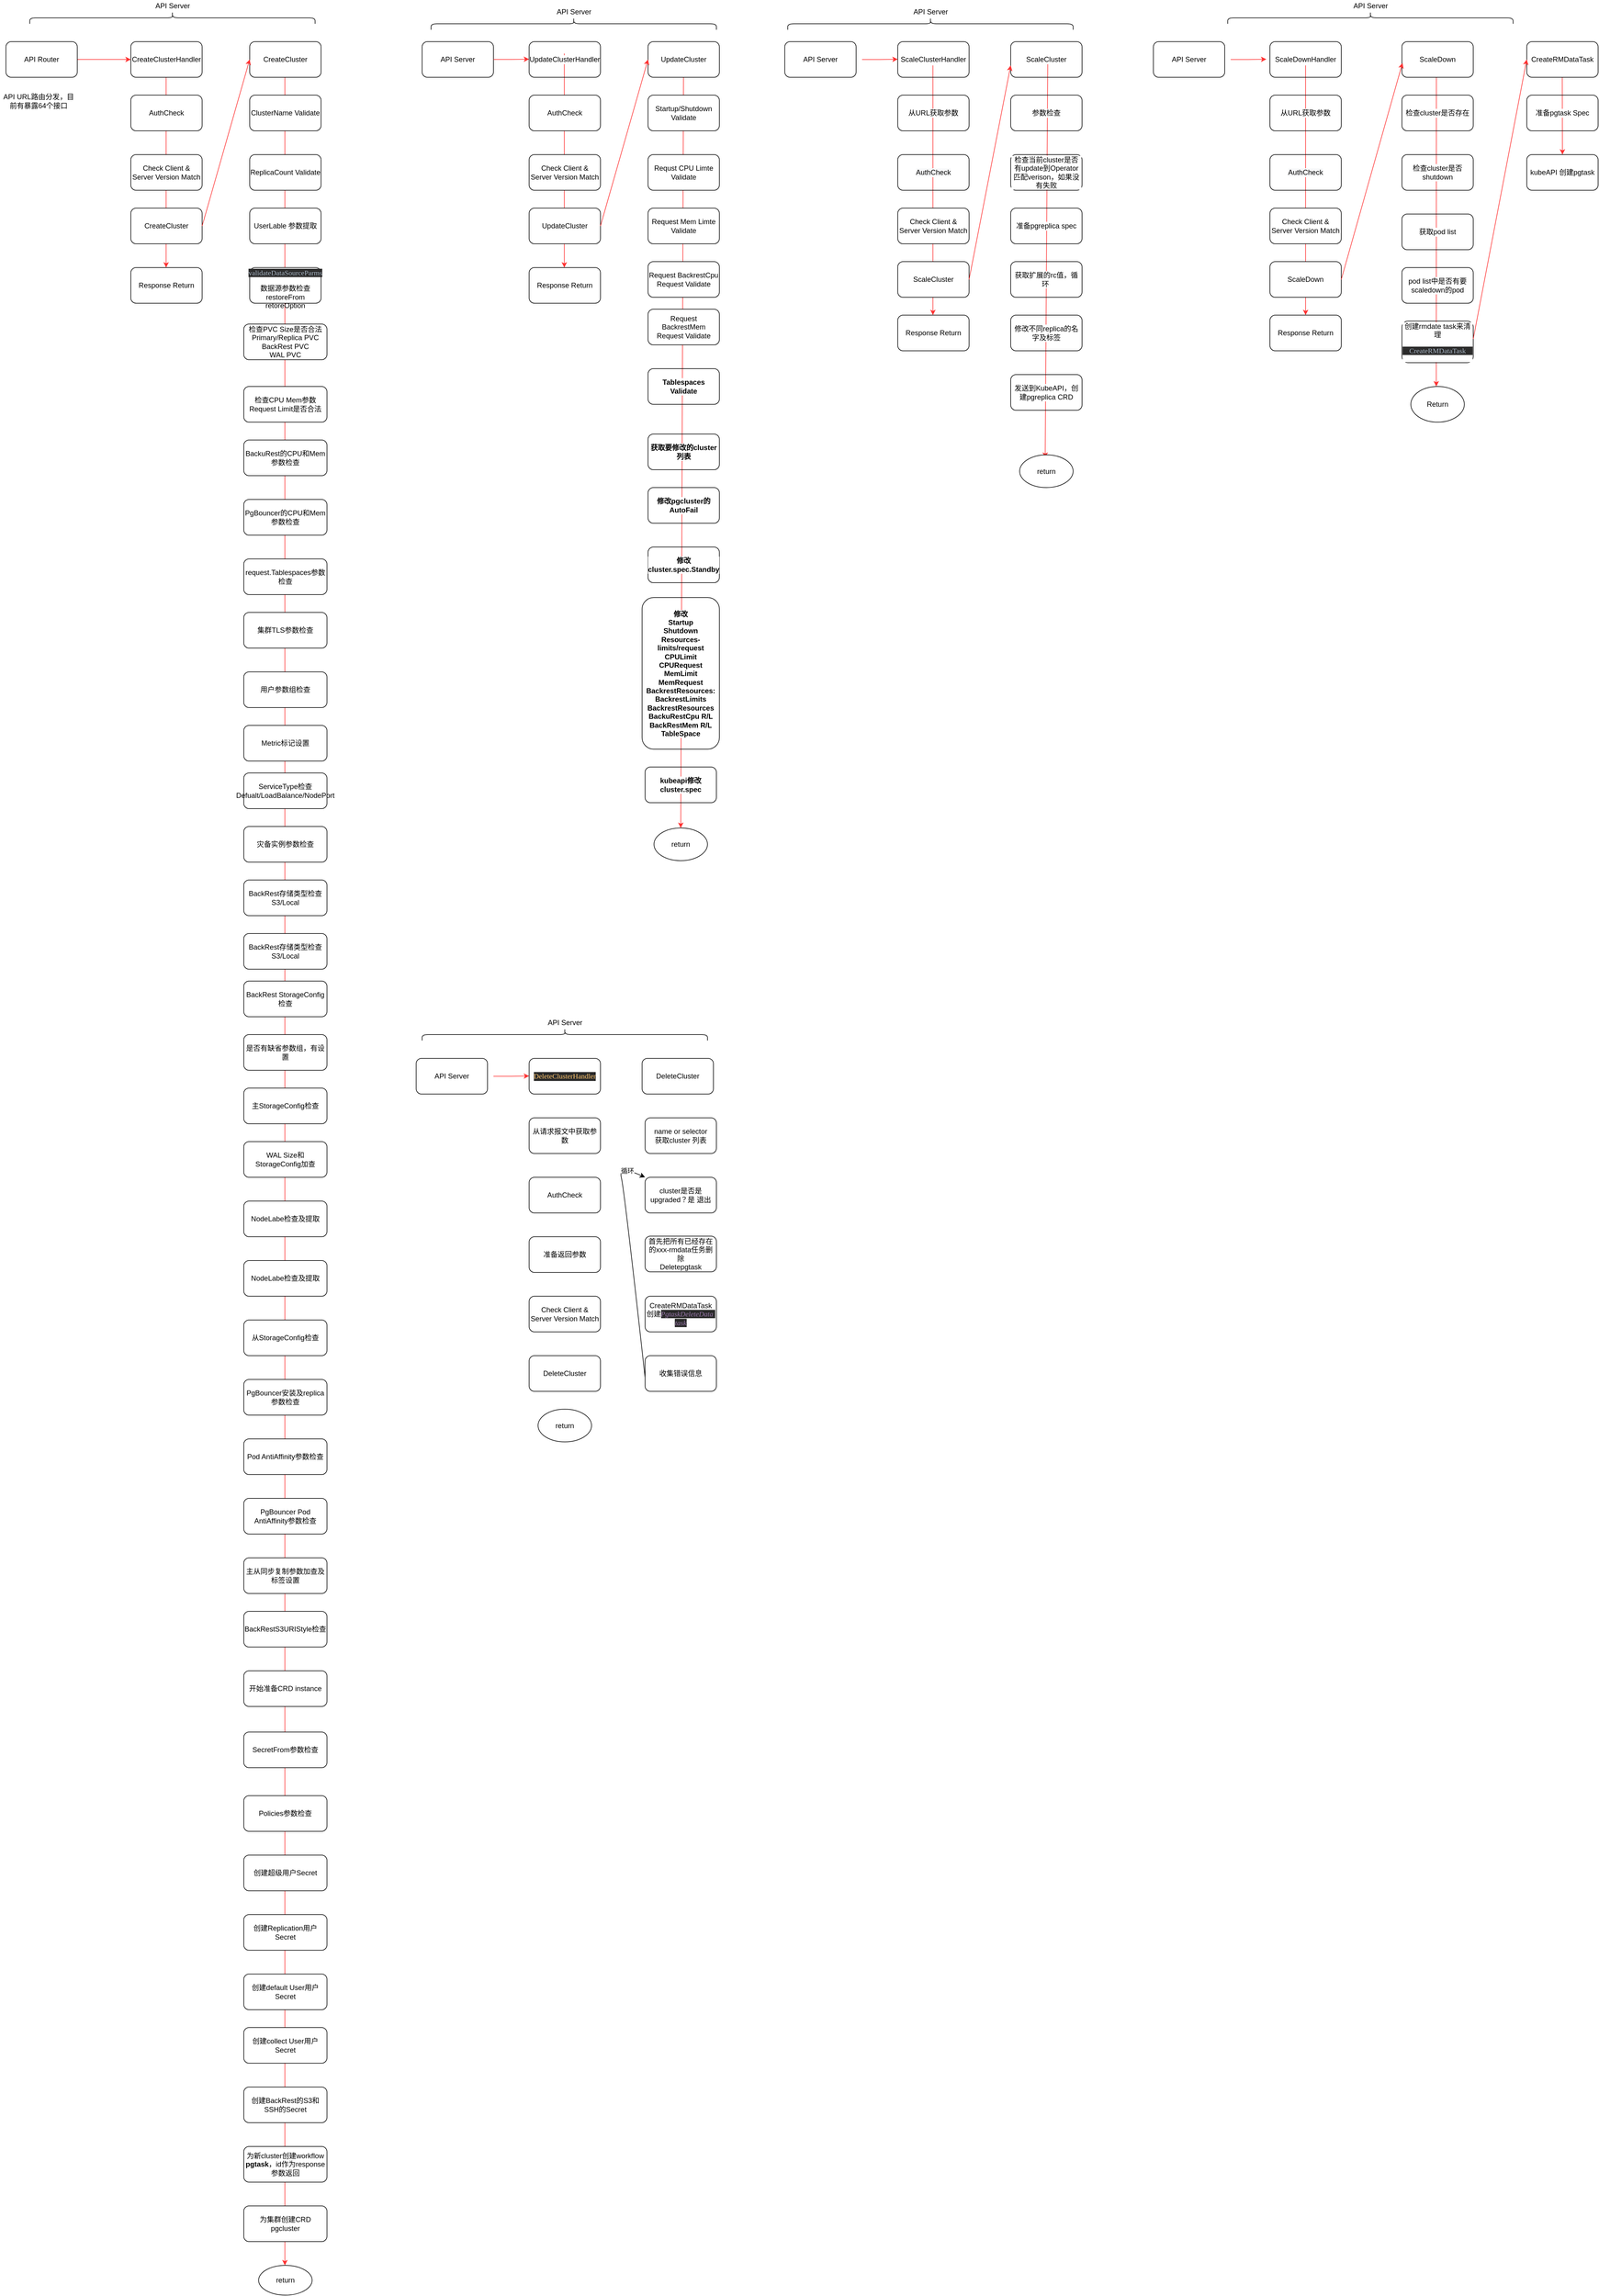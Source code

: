 <mxfile version="13.7.3" type="github" pages="7">
  <diagram id="e6y-2lSQlXqC9P7j0iec" name="Cluster-APIServer">
    <mxGraphModel dx="4727" dy="2620" grid="1" gridSize="10" guides="1" tooltips="1" connect="1" arrows="1" fold="1" page="1" pageScale="1" pageWidth="827" pageHeight="1169" math="0" shadow="0">
      <root>
        <mxCell id="0" />
        <mxCell id="1" parent="0" />
        <mxCell id="7w1u605gqGHNuReGMgkZ-7" value="" style="endArrow=classic;html=1;strokeColor=#FF3333;entryX=0.5;entryY=0;entryDx=0;entryDy=0;" edge="1" parent="1" target="fJSiDYDz8LOzyxK8Tw9L-40">
          <mxGeometry width="50" height="50" relative="1" as="geometry">
            <mxPoint x="2667.71" y="140" as="sourcePoint" />
            <mxPoint x="2667.71" y="560" as="targetPoint" />
          </mxGeometry>
        </mxCell>
        <mxCell id="lLvjYXcaRu5LYzyhH6YC-6" value="" style="endArrow=classic;html=1;strokeColor=#FF3333;" parent="1" edge="1">
          <mxGeometry width="50" height="50" relative="1" as="geometry">
            <mxPoint x="2236.0" y="120" as="sourcePoint" />
            <mxPoint x="2236.0" y="540" as="targetPoint" />
          </mxGeometry>
        </mxCell>
        <mxCell id="7w1u605gqGHNuReGMgkZ-3" value="" style="endArrow=classic;html=1;strokeColor=#FF3333;" edge="1" parent="1">
          <mxGeometry width="50" height="50" relative="1" as="geometry">
            <mxPoint x="2456" y="130" as="sourcePoint" />
            <mxPoint x="2455.82" y="660" as="targetPoint" />
          </mxGeometry>
        </mxCell>
        <mxCell id="7w1u605gqGHNuReGMgkZ-2" value="" style="endArrow=classic;html=1;strokeColor=#FF3333;" edge="1" parent="1">
          <mxGeometry width="50" height="50" relative="1" as="geometry">
            <mxPoint x="1802.35" y="110" as="sourcePoint" />
            <mxPoint x="1798" y="780" as="targetPoint" />
          </mxGeometry>
        </mxCell>
        <mxCell id="lLvjYXcaRu5LYzyhH6YC-4" value="" style="endArrow=classic;html=1;strokeColor=#FF3333;" parent="1" edge="1">
          <mxGeometry width="50" height="50" relative="1" as="geometry">
            <mxPoint x="1609.17" y="120" as="sourcePoint" />
            <mxPoint x="1609.17" y="540" as="targetPoint" />
          </mxGeometry>
        </mxCell>
        <mxCell id="lLvjYXcaRu5LYzyhH6YC-3" value="" style="endArrow=classic;html=1;strokeColor=#FF3333;" parent="1" edge="1">
          <mxGeometry width="50" height="50" relative="1" as="geometry">
            <mxPoint x="989.17" y="100" as="sourcePoint" />
            <mxPoint x="989.17" y="460" as="targetPoint" />
          </mxGeometry>
        </mxCell>
        <mxCell id="fJSiDYDz8LOzyxK8Tw9L-2" value="" style="endArrow=classic;html=1;strokeColor=#FF3333;entryX=0.5;entryY=0;entryDx=0;entryDy=0;" parent="1" target="fJSiDYDz8LOzyxK8Tw9L-23" edge="1">
          <mxGeometry width="50" height="50" relative="1" as="geometry">
            <mxPoint x="1189.71" y="120" as="sourcePoint" />
            <mxPoint x="1189.71" y="3860" as="targetPoint" />
          </mxGeometry>
        </mxCell>
        <mxCell id="yWhdLjkU5JAQqWD6CEfC-57" value="" style="endArrow=classic;html=1;strokeColor=#FF3333;" parent="1" edge="1">
          <mxGeometry width="50" height="50" relative="1" as="geometry">
            <mxPoint x="319.41" y="100" as="sourcePoint" />
            <mxPoint x="319.41" y="460" as="targetPoint" />
          </mxGeometry>
        </mxCell>
        <mxCell id="yWhdLjkU5JAQqWD6CEfC-56" value="" style="endArrow=classic;html=1;strokeColor=#FF3333;" parent="1" edge="1">
          <mxGeometry width="50" height="50" relative="1" as="geometry">
            <mxPoint x="519.17" y="80" as="sourcePoint" />
            <mxPoint x="519.17" y="3820" as="targetPoint" />
          </mxGeometry>
        </mxCell>
        <mxCell id="yWhdLjkU5JAQqWD6CEfC-3" value="API URL路由分发，目前有暴露64个接口" style="text;html=1;strokeColor=none;fillColor=none;align=center;verticalAlign=middle;whiteSpace=wrap;rounded=0;" parent="1" vertex="1">
          <mxGeometry x="40" y="170" width="130" height="20" as="geometry" />
        </mxCell>
        <mxCell id="yWhdLjkU5JAQqWD6CEfC-6" value="CreateClusterHandler" style="rounded=1;whiteSpace=wrap;html=1;" parent="1" vertex="1">
          <mxGeometry x="260" y="80" width="120" height="60" as="geometry" />
        </mxCell>
        <mxCell id="yWhdLjkU5JAQqWD6CEfC-7" value="AuthCheck" style="rounded=1;whiteSpace=wrap;html=1;" parent="1" vertex="1">
          <mxGeometry x="260" y="170" width="120" height="60" as="geometry" />
        </mxCell>
        <mxCell id="yWhdLjkU5JAQqWD6CEfC-8" value="Check Client &amp;amp; Server Version Match" style="rounded=1;whiteSpace=wrap;html=1;" parent="1" vertex="1">
          <mxGeometry x="260" y="270" width="120" height="60" as="geometry" />
        </mxCell>
        <mxCell id="yWhdLjkU5JAQqWD6CEfC-9" value="CreateCluster" style="rounded=1;whiteSpace=wrap;html=1;" parent="1" vertex="1">
          <mxGeometry x="260" y="360" width="120" height="60" as="geometry" />
        </mxCell>
        <mxCell id="yWhdLjkU5JAQqWD6CEfC-11" value="Response Return" style="rounded=1;whiteSpace=wrap;html=1;" parent="1" vertex="1">
          <mxGeometry x="260" y="460" width="120" height="60" as="geometry" />
        </mxCell>
        <mxCell id="yWhdLjkU5JAQqWD6CEfC-13" value="CreateCluster" style="rounded=1;whiteSpace=wrap;html=1;" parent="1" vertex="1">
          <mxGeometry x="460" y="80" width="120" height="60" as="geometry" />
        </mxCell>
        <mxCell id="yWhdLjkU5JAQqWD6CEfC-14" value="ClusterName Validate" style="rounded=1;whiteSpace=wrap;html=1;" parent="1" vertex="1">
          <mxGeometry x="460" y="170" width="120" height="60" as="geometry" />
        </mxCell>
        <mxCell id="yWhdLjkU5JAQqWD6CEfC-15" value="ReplicaCount Validate" style="rounded=1;whiteSpace=wrap;html=1;" parent="1" vertex="1">
          <mxGeometry x="460" y="270" width="120" height="60" as="geometry" />
        </mxCell>
        <mxCell id="yWhdLjkU5JAQqWD6CEfC-16" value="UserLable 参数提取" style="rounded=1;whiteSpace=wrap;html=1;" parent="1" vertex="1">
          <mxGeometry x="460" y="360" width="120" height="60" as="geometry" />
        </mxCell>
        <mxCell id="yWhdLjkU5JAQqWD6CEfC-17" value="&lt;pre style=&quot;background-color: #2b2b2b ; color: #a9b7c6 ; font-family: &amp;#34;menlo&amp;#34; ; font-size: 9.0pt&quot;&gt;validateDataSourceParms&lt;/pre&gt;数据源参数检查&lt;br&gt;restoreFrom&lt;br&gt;retoreOption" style="rounded=1;whiteSpace=wrap;html=1;" parent="1" vertex="1">
          <mxGeometry x="460" y="460" width="120" height="60" as="geometry" />
        </mxCell>
        <mxCell id="yWhdLjkU5JAQqWD6CEfC-20" value="检查PVC Size是否合法&lt;br&gt;Primary/Replica PVC&lt;br&gt;BackRest PVC&lt;br&gt;WAL PVC" style="rounded=1;whiteSpace=wrap;html=1;" parent="1" vertex="1">
          <mxGeometry x="450" y="555" width="140" height="60" as="geometry" />
        </mxCell>
        <mxCell id="yWhdLjkU5JAQqWD6CEfC-21" value="检查CPU Mem参数Request Limit是否合法" style="rounded=1;whiteSpace=wrap;html=1;" parent="1" vertex="1">
          <mxGeometry x="450" y="660" width="140" height="60" as="geometry" />
        </mxCell>
        <mxCell id="yWhdLjkU5JAQqWD6CEfC-22" value="BackuRest的CPU和Mem参数检查" style="rounded=1;whiteSpace=wrap;html=1;" parent="1" vertex="1">
          <mxGeometry x="450" y="750" width="140" height="60" as="geometry" />
        </mxCell>
        <mxCell id="yWhdLjkU5JAQqWD6CEfC-23" value="PgBouncer的CPU和Mem参数检查" style="rounded=1;whiteSpace=wrap;html=1;" parent="1" vertex="1">
          <mxGeometry x="450" y="850" width="140" height="60" as="geometry" />
        </mxCell>
        <mxCell id="yWhdLjkU5JAQqWD6CEfC-24" value="request.Tablespaces参数检查" style="rounded=1;whiteSpace=wrap;html=1;" parent="1" vertex="1">
          <mxGeometry x="450" y="950" width="140" height="60" as="geometry" />
        </mxCell>
        <mxCell id="yWhdLjkU5JAQqWD6CEfC-25" value="集群TLS参数检查" style="rounded=1;whiteSpace=wrap;html=1;" parent="1" vertex="1">
          <mxGeometry x="450" y="1040" width="140" height="60" as="geometry" />
        </mxCell>
        <mxCell id="yWhdLjkU5JAQqWD6CEfC-26" value="用户参数组检查" style="rounded=1;whiteSpace=wrap;html=1;" parent="1" vertex="1">
          <mxGeometry x="450" y="1140" width="140" height="60" as="geometry" />
        </mxCell>
        <mxCell id="yWhdLjkU5JAQqWD6CEfC-27" value="Metric标记设置" style="rounded=1;whiteSpace=wrap;html=1;" parent="1" vertex="1">
          <mxGeometry x="450" y="1230" width="140" height="60" as="geometry" />
        </mxCell>
        <mxCell id="yWhdLjkU5JAQqWD6CEfC-28" value="ServiceType检查&lt;br&gt;Defualt/LoadBalance/NodePort" style="rounded=1;whiteSpace=wrap;html=1;" parent="1" vertex="1">
          <mxGeometry x="450" y="1310" width="140" height="60" as="geometry" />
        </mxCell>
        <mxCell id="yWhdLjkU5JAQqWD6CEfC-29" value="灾备实例参数检查" style="rounded=1;whiteSpace=wrap;html=1;" parent="1" vertex="1">
          <mxGeometry x="450" y="1400" width="140" height="60" as="geometry" />
        </mxCell>
        <mxCell id="yWhdLjkU5JAQqWD6CEfC-30" value="BackRest存储类型检查&lt;br&gt;S3/Local" style="rounded=1;whiteSpace=wrap;html=1;" parent="1" vertex="1">
          <mxGeometry x="450" y="1490" width="140" height="60" as="geometry" />
        </mxCell>
        <mxCell id="yWhdLjkU5JAQqWD6CEfC-31" value="BackRest存储类型检查&lt;br&gt;S3/Local" style="rounded=1;whiteSpace=wrap;html=1;" parent="1" vertex="1">
          <mxGeometry x="450" y="1580" width="140" height="60" as="geometry" />
        </mxCell>
        <mxCell id="yWhdLjkU5JAQqWD6CEfC-32" value="BackRest StorageConfig&lt;br&gt;检查" style="rounded=1;whiteSpace=wrap;html=1;" parent="1" vertex="1">
          <mxGeometry x="450" y="1660" width="140" height="60" as="geometry" />
        </mxCell>
        <mxCell id="yWhdLjkU5JAQqWD6CEfC-33" value="是否有缺省参数组，有设置" style="rounded=1;whiteSpace=wrap;html=1;" parent="1" vertex="1">
          <mxGeometry x="450" y="1750" width="140" height="60" as="geometry" />
        </mxCell>
        <mxCell id="yWhdLjkU5JAQqWD6CEfC-34" value="主StorageConfig检查" style="rounded=1;whiteSpace=wrap;html=1;" parent="1" vertex="1">
          <mxGeometry x="450" y="1840" width="140" height="60" as="geometry" />
        </mxCell>
        <mxCell id="yWhdLjkU5JAQqWD6CEfC-35" value="WAL Size和StorageConfig加查" style="rounded=1;whiteSpace=wrap;html=1;" parent="1" vertex="1">
          <mxGeometry x="450" y="1930" width="140" height="60" as="geometry" />
        </mxCell>
        <mxCell id="yWhdLjkU5JAQqWD6CEfC-36" value="NodeLabe检查及提取" style="rounded=1;whiteSpace=wrap;html=1;" parent="1" vertex="1">
          <mxGeometry x="450" y="2030" width="140" height="60" as="geometry" />
        </mxCell>
        <mxCell id="yWhdLjkU5JAQqWD6CEfC-37" value="NodeLabe检查及提取" style="rounded=1;whiteSpace=wrap;html=1;" parent="1" vertex="1">
          <mxGeometry x="450" y="2130" width="140" height="60" as="geometry" />
        </mxCell>
        <mxCell id="yWhdLjkU5JAQqWD6CEfC-38" value="从StorageConfig检查" style="rounded=1;whiteSpace=wrap;html=1;" parent="1" vertex="1">
          <mxGeometry x="450" y="2230" width="140" height="60" as="geometry" />
        </mxCell>
        <mxCell id="yWhdLjkU5JAQqWD6CEfC-39" value="PgBouncer安装及replica&lt;br&gt;参数检查" style="rounded=1;whiteSpace=wrap;html=1;" parent="1" vertex="1">
          <mxGeometry x="450" y="2330" width="140" height="60" as="geometry" />
        </mxCell>
        <mxCell id="yWhdLjkU5JAQqWD6CEfC-40" value="Pod AntiAffinity参数检查" style="rounded=1;whiteSpace=wrap;html=1;" parent="1" vertex="1">
          <mxGeometry x="450" y="2430" width="140" height="60" as="geometry" />
        </mxCell>
        <mxCell id="yWhdLjkU5JAQqWD6CEfC-41" value="PgBouncer Pod AntiAffinity参数检查" style="rounded=1;whiteSpace=wrap;html=1;" parent="1" vertex="1">
          <mxGeometry x="450" y="2530" width="140" height="60" as="geometry" />
        </mxCell>
        <mxCell id="yWhdLjkU5JAQqWD6CEfC-42" value="主从同步复制参数加查及&lt;br&gt;标签设置" style="rounded=1;whiteSpace=wrap;html=1;" parent="1" vertex="1">
          <mxGeometry x="450" y="2630" width="140" height="60" as="geometry" />
        </mxCell>
        <mxCell id="yWhdLjkU5JAQqWD6CEfC-43" value="BackRestS3URIStyle检查" style="rounded=1;whiteSpace=wrap;html=1;" parent="1" vertex="1">
          <mxGeometry x="450" y="2720" width="140" height="60" as="geometry" />
        </mxCell>
        <mxCell id="yWhdLjkU5JAQqWD6CEfC-44" value="开始准备CRD instance" style="rounded=1;whiteSpace=wrap;html=1;" parent="1" vertex="1">
          <mxGeometry x="450" y="2820" width="140" height="60" as="geometry" />
        </mxCell>
        <mxCell id="yWhdLjkU5JAQqWD6CEfC-45" value="SecretFrom参数检查" style="rounded=1;whiteSpace=wrap;html=1;" parent="1" vertex="1">
          <mxGeometry x="450" y="2923" width="140" height="60" as="geometry" />
        </mxCell>
        <mxCell id="yWhdLjkU5JAQqWD6CEfC-46" value="Policies参数检查" style="rounded=1;whiteSpace=wrap;html=1;" parent="1" vertex="1">
          <mxGeometry x="450" y="3030" width="140" height="60" as="geometry" />
        </mxCell>
        <mxCell id="yWhdLjkU5JAQqWD6CEfC-47" value="创建超级用户Secret" style="rounded=1;whiteSpace=wrap;html=1;" parent="1" vertex="1">
          <mxGeometry x="450" y="3130" width="140" height="60" as="geometry" />
        </mxCell>
        <mxCell id="yWhdLjkU5JAQqWD6CEfC-48" value="创建Replication用户Secret" style="rounded=1;whiteSpace=wrap;html=1;" parent="1" vertex="1">
          <mxGeometry x="450" y="3230" width="140" height="60" as="geometry" />
        </mxCell>
        <mxCell id="yWhdLjkU5JAQqWD6CEfC-49" value="创建default User用户Secret" style="rounded=1;whiteSpace=wrap;html=1;" parent="1" vertex="1">
          <mxGeometry x="450" y="3330" width="140" height="60" as="geometry" />
        </mxCell>
        <mxCell id="yWhdLjkU5JAQqWD6CEfC-50" value="创建collect User用户Secret" style="rounded=1;whiteSpace=wrap;html=1;" parent="1" vertex="1">
          <mxGeometry x="450" y="3420" width="140" height="60" as="geometry" />
        </mxCell>
        <mxCell id="yWhdLjkU5JAQqWD6CEfC-51" value="创建BackRest的S3和SSH的Secret" style="rounded=1;whiteSpace=wrap;html=1;" parent="1" vertex="1">
          <mxGeometry x="450" y="3520" width="140" height="60" as="geometry" />
        </mxCell>
        <mxCell id="yWhdLjkU5JAQqWD6CEfC-52" value="为新cluster创建workflow &lt;b&gt;pgtask&lt;/b&gt;，id作为response参数返回" style="rounded=1;whiteSpace=wrap;html=1;" parent="1" vertex="1">
          <mxGeometry x="450" y="3620" width="140" height="60" as="geometry" />
        </mxCell>
        <mxCell id="yWhdLjkU5JAQqWD6CEfC-53" value="为集群创建CRD&lt;br&gt;pgcluster" style="rounded=1;whiteSpace=wrap;html=1;" parent="1" vertex="1">
          <mxGeometry x="450" y="3720" width="140" height="60" as="geometry" />
        </mxCell>
        <mxCell id="yWhdLjkU5JAQqWD6CEfC-54" value="return" style="ellipse;whiteSpace=wrap;html=1;" parent="1" vertex="1">
          <mxGeometry x="475" y="3820" width="90" height="50" as="geometry" />
        </mxCell>
        <mxCell id="yWhdLjkU5JAQqWD6CEfC-58" style="edgeStyle=entityRelationEdgeStyle;rounded=0;orthogonalLoop=1;jettySize=auto;html=1;exitX=1;exitY=0.5;exitDx=0;exitDy=0;entryX=0;entryY=0.5;entryDx=0;entryDy=0;strokeColor=#FF3333;" parent="1" source="yWhdLjkU5JAQqWD6CEfC-55" target="yWhdLjkU5JAQqWD6CEfC-6" edge="1">
          <mxGeometry relative="1" as="geometry" />
        </mxCell>
        <mxCell id="yWhdLjkU5JAQqWD6CEfC-55" value="&lt;span&gt;API Router&lt;/span&gt;" style="rounded=1;whiteSpace=wrap;html=1;" parent="1" vertex="1">
          <mxGeometry x="50" y="80" width="120" height="60" as="geometry" />
        </mxCell>
        <mxCell id="yWhdLjkU5JAQqWD6CEfC-59" value="" style="endArrow=classic;html=1;strokeColor=#FF3333;entryX=0;entryY=0.5;entryDx=0;entryDy=0;exitX=1;exitY=0.5;exitDx=0;exitDy=0;" parent="1" source="yWhdLjkU5JAQqWD6CEfC-9" target="yWhdLjkU5JAQqWD6CEfC-13" edge="1">
          <mxGeometry width="50" height="50" relative="1" as="geometry">
            <mxPoint x="200" y="200" as="sourcePoint" />
            <mxPoint x="250" y="150" as="targetPoint" />
          </mxGeometry>
        </mxCell>
        <mxCell id="yWhdLjkU5JAQqWD6CEfC-62" value="" style="shape=curlyBracket;whiteSpace=wrap;html=1;rounded=1;strokeWidth=1;rotation=90;" parent="1" vertex="1">
          <mxGeometry x="320" y="-200" width="20" height="480" as="geometry" />
        </mxCell>
        <mxCell id="2" value="API Server" style="text;html=1;align=center;verticalAlign=middle;resizable=0;points=[];autosize=1;" parent="1" vertex="1">
          <mxGeometry x="295" y="10" width="70" height="20" as="geometry" />
        </mxCell>
        <mxCell id="i99rFXXE6MLXXWbWUxIi-2" value="&lt;font color=&quot;#000000&quot;&gt;API Server&lt;br&gt;&lt;/font&gt;" style="rounded=1;whiteSpace=wrap;html=1;labelBackgroundColor=#FFFFFF;strokeWidth=1;fillColor=none;gradientColor=none;fontColor=#FFFFFF;align=center;" parent="1" vertex="1">
          <mxGeometry x="750" y="80" width="120" height="60" as="geometry" />
        </mxCell>
        <mxCell id="i99rFXXE6MLXXWbWUxIi-3" value="&lt;font color=&quot;#000000&quot;&gt;UpdateClusterHandler&lt;br&gt;&lt;/font&gt;" style="rounded=1;whiteSpace=wrap;html=1;labelBackgroundColor=#FFFFFF;strokeWidth=1;fillColor=none;gradientColor=none;fontColor=#FFFFFF;align=center;" parent="1" vertex="1">
          <mxGeometry x="930" y="80" width="120" height="60" as="geometry" />
        </mxCell>
        <mxCell id="i99rFXXE6MLXXWbWUxIi-4" value="AuthCheck" style="rounded=1;whiteSpace=wrap;html=1;" parent="1" vertex="1">
          <mxGeometry x="930" y="170" width="120" height="60" as="geometry" />
        </mxCell>
        <mxCell id="i99rFXXE6MLXXWbWUxIi-5" value="Check Client &amp;amp; Server Version Match" style="rounded=1;whiteSpace=wrap;html=1;" parent="1" vertex="1">
          <mxGeometry x="930" y="270" width="120" height="60" as="geometry" />
        </mxCell>
        <mxCell id="i99rFXXE6MLXXWbWUxIi-6" value="UpdateCluster" style="rounded=1;whiteSpace=wrap;html=1;" parent="1" vertex="1">
          <mxGeometry x="930" y="360" width="120" height="60" as="geometry" />
        </mxCell>
        <mxCell id="i99rFXXE6MLXXWbWUxIi-7" value="Response Return" style="rounded=1;whiteSpace=wrap;html=1;" parent="1" vertex="1">
          <mxGeometry x="930" y="460" width="120" height="60" as="geometry" />
        </mxCell>
        <mxCell id="i99rFXXE6MLXXWbWUxIi-8" value="UpdateCluster" style="rounded=1;whiteSpace=wrap;html=1;" parent="1" vertex="1">
          <mxGeometry x="1130" y="80" width="120" height="60" as="geometry" />
        </mxCell>
        <mxCell id="i99rFXXE6MLXXWbWUxIi-9" value="Startup/Shutdown Validate" style="rounded=1;whiteSpace=wrap;html=1;" parent="1" vertex="1">
          <mxGeometry x="1130" y="170" width="120" height="60" as="geometry" />
        </mxCell>
        <mxCell id="i99rFXXE6MLXXWbWUxIi-10" value="Requst CPU Limte Validate" style="rounded=1;whiteSpace=wrap;html=1;" parent="1" vertex="1">
          <mxGeometry x="1130" y="270" width="120" height="60" as="geometry" />
        </mxCell>
        <mxCell id="i99rFXXE6MLXXWbWUxIi-11" value="Request Mem Limte Validate" style="rounded=1;whiteSpace=wrap;html=1;" parent="1" vertex="1">
          <mxGeometry x="1130" y="360" width="120" height="60" as="geometry" />
        </mxCell>
        <mxCell id="i99rFXXE6MLXXWbWUxIi-12" value="Request BackrestCpu Request Validate" style="rounded=1;whiteSpace=wrap;html=1;" parent="1" vertex="1">
          <mxGeometry x="1130" y="450" width="120" height="60" as="geometry" />
        </mxCell>
        <mxCell id="i99rFXXE6MLXXWbWUxIi-13" value="Request BackrestMem Request Validate" style="rounded=1;whiteSpace=wrap;html=1;" parent="1" vertex="1">
          <mxGeometry x="1130" y="530" width="120" height="60" as="geometry" />
        </mxCell>
        <mxCell id="i99rFXXE6MLXXWbWUxIi-15" value="&lt;font color=&quot;#000000&quot;&gt;&lt;b&gt;获取要修改的cluster列表&lt;/b&gt;&lt;/font&gt;" style="rounded=1;whiteSpace=wrap;html=1;labelBackgroundColor=#FFFFFF;strokeWidth=1;fillColor=none;gradientColor=none;fontColor=#FFFFFF;align=center;" parent="1" vertex="1">
          <mxGeometry x="1130" y="740" width="120" height="60" as="geometry" />
        </mxCell>
        <mxCell id="i99rFXXE6MLXXWbWUxIi-16" value="&lt;font color=&quot;#000000&quot;&gt;&lt;b&gt;修改pgcluster的AutoFail&lt;/b&gt;&lt;/font&gt;" style="rounded=1;whiteSpace=wrap;html=1;labelBackgroundColor=#FFFFFF;strokeWidth=1;fillColor=none;gradientColor=none;fontColor=#FFFFFF;align=center;" parent="1" vertex="1">
          <mxGeometry x="1130" y="830" width="120" height="60" as="geometry" />
        </mxCell>
        <mxCell id="i99rFXXE6MLXXWbWUxIi-17" value="&lt;font color=&quot;#000000&quot;&gt;&lt;b&gt;修改&lt;br&gt;cluster.spec.Standby&lt;br&gt;&lt;/b&gt;&lt;/font&gt;" style="rounded=1;whiteSpace=wrap;html=1;labelBackgroundColor=#FFFFFF;strokeWidth=1;fillColor=none;gradientColor=none;fontColor=#FFFFFF;align=center;" parent="1" vertex="1">
          <mxGeometry x="1130" y="930" width="120" height="60" as="geometry" />
        </mxCell>
        <mxCell id="i99rFXXE6MLXXWbWUxIi-20" value="&lt;font color=&quot;#000000&quot;&gt;&lt;b&gt;修改&lt;br&gt;Startup&lt;br&gt;Shutdown&lt;br&gt;Resources-limits/request&lt;br&gt;CPULimit&lt;br&gt;CPURequest&lt;br&gt;MemLimit&lt;br&gt;MemRequest&lt;br&gt;BackrestResources:&lt;br&gt;BackrestLimits&lt;br&gt;BackrestResources&lt;br&gt;BackuRestCpu R/L&lt;br&gt;BackRestMem R/L&lt;br&gt;TableSpace&lt;br&gt;&lt;/b&gt;&lt;/font&gt;" style="rounded=1;whiteSpace=wrap;html=1;labelBackgroundColor=#FFFFFF;strokeWidth=1;fillColor=none;gradientColor=none;fontColor=#FFFFFF;align=center;" parent="1" vertex="1">
          <mxGeometry x="1120" y="1015" width="130" height="255" as="geometry" />
        </mxCell>
        <mxCell id="i99rFXXE6MLXXWbWUxIi-21" value="&lt;font color=&quot;#000000&quot;&gt;&lt;b&gt;kubeapi修改cluster.spec&lt;br&gt;&lt;/b&gt;&lt;/font&gt;" style="rounded=1;whiteSpace=wrap;html=1;labelBackgroundColor=#FFFFFF;strokeWidth=1;fillColor=none;gradientColor=none;fontColor=#FFFFFF;align=center;" parent="1" vertex="1">
          <mxGeometry x="1125" y="1300" width="120" height="60" as="geometry" />
        </mxCell>
        <mxCell id="i99rFXXE6MLXXWbWUxIi-14" value="&lt;font color=&quot;#000000&quot;&gt;&lt;b&gt;Tablespaces Validate&lt;/b&gt;&lt;/font&gt;" style="rounded=1;whiteSpace=wrap;html=1;labelBackgroundColor=#FFFFFF;strokeWidth=1;fillColor=none;gradientColor=none;fontColor=#FFFFFF;align=center;" parent="1" vertex="1">
          <mxGeometry x="1130" y="630" width="120" height="60" as="geometry" />
        </mxCell>
        <mxCell id="fJSiDYDz8LOzyxK8Tw9L-4" value="" style="endArrow=classic;html=1;strokeColor=#FF3333;entryX=0;entryY=0.5;entryDx=0;entryDy=0;exitX=1;exitY=0.5;exitDx=0;exitDy=0;" parent="1" edge="1">
          <mxGeometry width="50" height="50" relative="1" as="geometry">
            <mxPoint x="1050" y="390" as="sourcePoint" />
            <mxPoint x="1130" y="110" as="targetPoint" />
          </mxGeometry>
        </mxCell>
        <mxCell id="fJSiDYDz8LOzyxK8Tw9L-5" style="edgeStyle=entityRelationEdgeStyle;rounded=0;orthogonalLoop=1;jettySize=auto;html=1;entryX=0;entryY=0.5;entryDx=0;entryDy=0;strokeColor=#FF3333;exitX=1;exitY=0.5;exitDx=0;exitDy=0;" parent="1" source="i99rFXXE6MLXXWbWUxIi-2" edge="1">
          <mxGeometry relative="1" as="geometry">
            <mxPoint x="880" y="110" as="sourcePoint" />
            <mxPoint x="930" y="109.5" as="targetPoint" />
          </mxGeometry>
        </mxCell>
        <mxCell id="fJSiDYDz8LOzyxK8Tw9L-6" value="&lt;font color=&quot;#000000&quot;&gt;API Server&lt;br&gt;&lt;/font&gt;" style="rounded=1;whiteSpace=wrap;html=1;labelBackgroundColor=#FFFFFF;strokeWidth=1;fillColor=none;gradientColor=none;fontColor=#FFFFFF;align=center;" parent="1" vertex="1">
          <mxGeometry x="1360" y="80" width="120" height="60" as="geometry" />
        </mxCell>
        <mxCell id="fJSiDYDz8LOzyxK8Tw9L-7" value="&lt;font color=&quot;#000000&quot;&gt;ScaleClusterHandler&lt;br&gt;&lt;/font&gt;" style="rounded=1;whiteSpace=wrap;html=1;labelBackgroundColor=#FFFFFF;strokeWidth=1;fillColor=none;gradientColor=none;fontColor=#FFFFFF;align=center;" parent="1" vertex="1">
          <mxGeometry x="1550" y="80" width="120" height="60" as="geometry" />
        </mxCell>
        <mxCell id="fJSiDYDz8LOzyxK8Tw9L-8" value="&lt;font color=&quot;#000000&quot;&gt;ScaleCluster&lt;br&gt;&lt;/font&gt;" style="rounded=1;whiteSpace=wrap;html=1;labelBackgroundColor=#FFFFFF;strokeWidth=1;fillColor=none;gradientColor=none;fontColor=#FFFFFF;align=center;" parent="1" vertex="1">
          <mxGeometry x="1740" y="80" width="120" height="60" as="geometry" />
        </mxCell>
        <mxCell id="fJSiDYDz8LOzyxK8Tw9L-9" value="&lt;font color=&quot;#000000&quot;&gt;从URL获取参数&lt;br&gt;&lt;/font&gt;" style="rounded=1;whiteSpace=wrap;html=1;labelBackgroundColor=#FFFFFF;strokeWidth=1;fillColor=none;gradientColor=none;fontColor=#FFFFFF;align=center;" parent="1" vertex="1">
          <mxGeometry x="1550" y="170" width="120" height="60" as="geometry" />
        </mxCell>
        <mxCell id="fJSiDYDz8LOzyxK8Tw9L-10" value="&lt;span style=&quot;color: rgb(0 , 0 , 0) ; background-color: rgb(248 , 249 , 250)&quot;&gt;AuthCheck&lt;/span&gt;&lt;font color=&quot;#000000&quot;&gt;&lt;br&gt;&lt;/font&gt;" style="rounded=1;whiteSpace=wrap;html=1;labelBackgroundColor=#FFFFFF;strokeWidth=1;fillColor=none;gradientColor=none;fontColor=#FFFFFF;align=center;" parent="1" vertex="1">
          <mxGeometry x="1550" y="270" width="120" height="60" as="geometry" />
        </mxCell>
        <mxCell id="fJSiDYDz8LOzyxK8Tw9L-11" value="Check Client &amp;amp; Server Version Match" style="rounded=1;whiteSpace=wrap;html=1;" parent="1" vertex="1">
          <mxGeometry x="1550" y="360" width="120" height="60" as="geometry" />
        </mxCell>
        <mxCell id="fJSiDYDz8LOzyxK8Tw9L-12" value="ScaleCluster" style="rounded=1;whiteSpace=wrap;html=1;" parent="1" vertex="1">
          <mxGeometry x="1550" y="450" width="120" height="60" as="geometry" />
        </mxCell>
        <mxCell id="fJSiDYDz8LOzyxK8Tw9L-13" value="Response Return" style="rounded=1;whiteSpace=wrap;html=1;" parent="1" vertex="1">
          <mxGeometry x="1550" y="540" width="120" height="60" as="geometry" />
        </mxCell>
        <mxCell id="fJSiDYDz8LOzyxK8Tw9L-14" value="&lt;font color=&quot;#000000&quot;&gt;参数检查&lt;br&gt;&lt;/font&gt;" style="rounded=1;whiteSpace=wrap;html=1;labelBackgroundColor=#FFFFFF;strokeWidth=1;fillColor=none;gradientColor=none;fontColor=#FFFFFF;align=center;" parent="1" vertex="1">
          <mxGeometry x="1740" y="170" width="120" height="60" as="geometry" />
        </mxCell>
        <mxCell id="fJSiDYDz8LOzyxK8Tw9L-15" value="&lt;font color=&quot;#000000&quot;&gt;检查当前cluster是否有update到Operator匹配verison，如果没有失败&lt;br&gt;&lt;/font&gt;" style="rounded=1;whiteSpace=wrap;html=1;labelBackgroundColor=#FFFFFF;strokeWidth=1;fillColor=none;gradientColor=none;fontColor=#FFFFFF;align=center;" parent="1" vertex="1">
          <mxGeometry x="1740" y="270" width="120" height="60" as="geometry" />
        </mxCell>
        <mxCell id="fJSiDYDz8LOzyxK8Tw9L-16" value="&lt;font color=&quot;#000000&quot;&gt;准备pgreplica spec&lt;br&gt;&lt;/font&gt;" style="rounded=1;whiteSpace=wrap;html=1;labelBackgroundColor=#FFFFFF;strokeWidth=1;fillColor=none;gradientColor=none;fontColor=#FFFFFF;align=center;" parent="1" vertex="1">
          <mxGeometry x="1740" y="360" width="120" height="60" as="geometry" />
        </mxCell>
        <mxCell id="fJSiDYDz8LOzyxK8Tw9L-17" value="&lt;font color=&quot;#000000&quot;&gt;获取扩展的rc值，循环&amp;nbsp;&lt;br&gt;&lt;/font&gt;" style="rounded=1;whiteSpace=wrap;html=1;labelBackgroundColor=#FFFFFF;strokeWidth=1;fillColor=none;gradientColor=none;fontColor=#FFFFFF;align=center;" parent="1" vertex="1">
          <mxGeometry x="1740" y="450" width="120" height="60" as="geometry" />
        </mxCell>
        <mxCell id="fJSiDYDz8LOzyxK8Tw9L-18" value="&lt;font color=&quot;#000000&quot;&gt;修改不同replica的名字及标签&lt;br&gt;&lt;/font&gt;" style="rounded=1;whiteSpace=wrap;html=1;labelBackgroundColor=#FFFFFF;strokeWidth=1;fillColor=none;gradientColor=none;fontColor=#FFFFFF;align=center;" parent="1" vertex="1">
          <mxGeometry x="1740" y="540" width="120" height="60" as="geometry" />
        </mxCell>
        <mxCell id="fJSiDYDz8LOzyxK8Tw9L-21" value="&lt;font color=&quot;#000000&quot;&gt;发送到KubeAPI，创建pgreplica CRD&lt;/font&gt;" style="rounded=1;whiteSpace=wrap;html=1;labelBackgroundColor=#FFFFFF;strokeWidth=1;fillColor=none;gradientColor=none;fontColor=#FFFFFF;align=center;" parent="1" vertex="1">
          <mxGeometry x="1740" y="640" width="120" height="60" as="geometry" />
        </mxCell>
        <mxCell id="fJSiDYDz8LOzyxK8Tw9L-22" value="" style="endArrow=classic;html=1;strokeColor=#FF3333;entryX=0;entryY=0.5;entryDx=0;entryDy=0;exitX=1;exitY=0.5;exitDx=0;exitDy=0;" parent="1" source="fJSiDYDz8LOzyxK8Tw9L-12" edge="1">
          <mxGeometry width="50" height="50" relative="1" as="geometry">
            <mxPoint x="1660.0" y="400.0" as="sourcePoint" />
            <mxPoint x="1740" y="120" as="targetPoint" />
          </mxGeometry>
        </mxCell>
        <mxCell id="fJSiDYDz8LOzyxK8Tw9L-23" value="return" style="ellipse;whiteSpace=wrap;html=1;" parent="1" vertex="1">
          <mxGeometry x="1140" y="1402.5" width="90" height="55" as="geometry" />
        </mxCell>
        <mxCell id="fJSiDYDz8LOzyxK8Tw9L-24" value="return" style="ellipse;whiteSpace=wrap;html=1;" parent="1" vertex="1">
          <mxGeometry x="1755" y="775" width="90" height="55" as="geometry" />
        </mxCell>
        <mxCell id="fJSiDYDz8LOzyxK8Tw9L-25" value="&lt;font color=&quot;#000000&quot;&gt;ScaleDownHandler&lt;br&gt;&lt;/font&gt;" style="rounded=1;whiteSpace=wrap;html=1;labelBackgroundColor=#FFFFFF;strokeWidth=1;fillColor=none;gradientColor=none;fontColor=#FFFFFF;align=center;" parent="1" vertex="1">
          <mxGeometry x="2176" y="80" width="120" height="60" as="geometry" />
        </mxCell>
        <mxCell id="fJSiDYDz8LOzyxK8Tw9L-26" value="&lt;font color=&quot;#000000&quot;&gt;从URL获取参数&lt;br&gt;&lt;/font&gt;" style="rounded=1;whiteSpace=wrap;html=1;labelBackgroundColor=#FFFFFF;strokeWidth=1;fillColor=none;gradientColor=none;fontColor=#FFFFFF;align=center;" parent="1" vertex="1">
          <mxGeometry x="2176" y="170" width="120" height="60" as="geometry" />
        </mxCell>
        <mxCell id="fJSiDYDz8LOzyxK8Tw9L-27" value="&lt;span style=&quot;color: rgb(0 , 0 , 0) ; background-color: rgb(248 , 249 , 250)&quot;&gt;AuthCheck&lt;/span&gt;&lt;font color=&quot;#000000&quot;&gt;&lt;br&gt;&lt;/font&gt;" style="rounded=1;whiteSpace=wrap;html=1;labelBackgroundColor=#FFFFFF;strokeWidth=1;fillColor=none;gradientColor=none;fontColor=#FFFFFF;align=center;" parent="1" vertex="1">
          <mxGeometry x="2176" y="270" width="120" height="60" as="geometry" />
        </mxCell>
        <mxCell id="fJSiDYDz8LOzyxK8Tw9L-28" value="Check Client &amp;amp; Server Version Match" style="rounded=1;whiteSpace=wrap;html=1;" parent="1" vertex="1">
          <mxGeometry x="2176" y="360" width="120" height="60" as="geometry" />
        </mxCell>
        <mxCell id="fJSiDYDz8LOzyxK8Tw9L-29" value="ScaleDown" style="rounded=1;whiteSpace=wrap;html=1;" parent="1" vertex="1">
          <mxGeometry x="2176" y="450" width="120" height="60" as="geometry" />
        </mxCell>
        <mxCell id="fJSiDYDz8LOzyxK8Tw9L-30" value="Response Return" style="rounded=1;whiteSpace=wrap;html=1;" parent="1" vertex="1">
          <mxGeometry x="2176" y="540" width="120" height="60" as="geometry" />
        </mxCell>
        <mxCell id="fJSiDYDz8LOzyxK8Tw9L-31" value="ScaleDown" style="rounded=1;whiteSpace=wrap;html=1;" parent="1" vertex="1">
          <mxGeometry x="2398" y="80" width="120" height="60" as="geometry" />
        </mxCell>
        <mxCell id="fJSiDYDz8LOzyxK8Tw9L-32" value="&lt;font color=&quot;#000000&quot;&gt;检查cluster是否存在&lt;br&gt;&lt;/font&gt;" style="rounded=1;whiteSpace=wrap;html=1;labelBackgroundColor=#FFFFFF;strokeWidth=1;fillColor=none;gradientColor=none;fontColor=#FFFFFF;align=center;" parent="1" vertex="1">
          <mxGeometry x="2398" y="170" width="120" height="60" as="geometry" />
        </mxCell>
        <mxCell id="fJSiDYDz8LOzyxK8Tw9L-33" value="&lt;font color=&quot;#000000&quot;&gt;检查cluster是否shutdown&lt;br&gt;&lt;/font&gt;" style="rounded=1;whiteSpace=wrap;html=1;labelBackgroundColor=#FFFFFF;strokeWidth=1;fillColor=none;gradientColor=none;fontColor=#FFFFFF;align=center;" parent="1" vertex="1">
          <mxGeometry x="2398" y="270" width="120" height="60" as="geometry" />
        </mxCell>
        <mxCell id="fJSiDYDz8LOzyxK8Tw9L-34" value="&lt;font color=&quot;#000000&quot;&gt;获取pod list&lt;br&gt;&lt;/font&gt;" style="rounded=1;whiteSpace=wrap;html=1;labelBackgroundColor=#FFFFFF;strokeWidth=1;fillColor=none;gradientColor=none;fontColor=#FFFFFF;align=center;" parent="1" vertex="1">
          <mxGeometry x="2398" y="370" width="120" height="60" as="geometry" />
        </mxCell>
        <mxCell id="fJSiDYDz8LOzyxK8Tw9L-35" value="&lt;font color=&quot;#000000&quot;&gt;pod list中是否有要scaledown的pod&lt;br&gt;&lt;/font&gt;" style="rounded=1;whiteSpace=wrap;html=1;labelBackgroundColor=#FFFFFF;strokeWidth=1;fillColor=none;gradientColor=none;fontColor=#FFFFFF;align=center;" parent="1" vertex="1">
          <mxGeometry x="2398" y="460" width="120" height="60" as="geometry" />
        </mxCell>
        <mxCell id="fJSiDYDz8LOzyxK8Tw9L-36" value="&lt;font color=&quot;#000000&quot;&gt;创建rmdate task来清理&lt;br&gt;&lt;/font&gt;&lt;pre style=&quot;background-color: #2b2b2b ; color: #a9b7c6 ; font-family: &amp;#34;menlo&amp;#34; ; font-size: 9.0pt&quot;&gt;CreateRMDataTask&lt;/pre&gt;" style="rounded=1;whiteSpace=wrap;html=1;labelBackgroundColor=#FFFFFF;strokeWidth=1;fillColor=none;gradientColor=none;fontColor=#FFFFFF;align=center;" parent="1" vertex="1">
          <mxGeometry x="2398" y="550" width="120" height="70" as="geometry" />
        </mxCell>
        <mxCell id="fJSiDYDz8LOzyxK8Tw9L-37" value="CreateRMDataTask" style="rounded=1;whiteSpace=wrap;html=1;" parent="1" vertex="1">
          <mxGeometry x="2608" y="80" width="120" height="60" as="geometry" />
        </mxCell>
        <mxCell id="fJSiDYDz8LOzyxK8Tw9L-38" value="&lt;font color=&quot;#000000&quot;&gt;Return&lt;/font&gt;" style="ellipse;whiteSpace=wrap;html=1;rounded=1;labelBackgroundColor=#FFFFFF;strokeWidth=1;fillColor=none;gradientColor=none;fontColor=#FFFFFF;align=center;" parent="1" vertex="1">
          <mxGeometry x="2413" y="660" width="90" height="60" as="geometry" />
        </mxCell>
        <mxCell id="fJSiDYDz8LOzyxK8Tw9L-39" value="&lt;font color=&quot;#000000&quot;&gt;准备pgtask Spec&lt;br&gt;&lt;/font&gt;" style="rounded=1;whiteSpace=wrap;html=1;labelBackgroundColor=#FFFFFF;strokeWidth=1;fillColor=none;gradientColor=none;fontColor=#FFFFFF;align=center;" parent="1" vertex="1">
          <mxGeometry x="2608" y="170" width="120" height="60" as="geometry" />
        </mxCell>
        <mxCell id="fJSiDYDz8LOzyxK8Tw9L-40" value="&lt;font color=&quot;#000000&quot;&gt;kubeAPI 创建pgtask&lt;br&gt;&lt;/font&gt;" style="rounded=1;whiteSpace=wrap;html=1;labelBackgroundColor=#FFFFFF;strokeWidth=1;fillColor=none;gradientColor=none;fontColor=#FFFFFF;align=center;" parent="1" vertex="1">
          <mxGeometry x="2608" y="270" width="120" height="60" as="geometry" />
        </mxCell>
        <mxCell id="fJSiDYDz8LOzyxK8Tw9L-41" value="" style="endArrow=classic;html=1;strokeColor=#FF3333;entryX=0;entryY=0.5;entryDx=0;entryDy=0;exitX=1;exitY=0.5;exitDx=0;exitDy=0;" parent="1" target="fJSiDYDz8LOzyxK8Tw9L-37" edge="1">
          <mxGeometry width="50" height="50" relative="1" as="geometry">
            <mxPoint x="2518" y="580" as="sourcePoint" />
            <mxPoint x="2588" y="220" as="targetPoint" />
          </mxGeometry>
        </mxCell>
        <mxCell id="7w1u605gqGHNuReGMgkZ-5" style="edgeStyle=entityRelationEdgeStyle;rounded=0;orthogonalLoop=1;jettySize=auto;html=1;entryX=0;entryY=0.5;entryDx=0;entryDy=0;strokeColor=#FF3333;exitX=1;exitY=0.5;exitDx=0;exitDy=0;" edge="1" parent="1">
          <mxGeometry relative="1" as="geometry">
            <mxPoint x="1490" y="110.16" as="sourcePoint" />
            <mxPoint x="1550" y="109.66" as="targetPoint" />
          </mxGeometry>
        </mxCell>
        <mxCell id="7w1u605gqGHNuReGMgkZ-6" value="" style="endArrow=classic;html=1;strokeColor=#FF3333;entryX=0.008;entryY=0.599;entryDx=0;entryDy=0;exitX=1;exitY=0.5;exitDx=0;exitDy=0;entryPerimeter=0;" edge="1" parent="1" source="fJSiDYDz8LOzyxK8Tw9L-29" target="fJSiDYDz8LOzyxK8Tw9L-31">
          <mxGeometry width="50" height="50" relative="1" as="geometry">
            <mxPoint x="1848" y="490.0" as="sourcePoint" />
            <mxPoint x="1918" y="130" as="targetPoint" />
          </mxGeometry>
        </mxCell>
        <mxCell id="7w1u605gqGHNuReGMgkZ-8" value="&lt;font color=&quot;#000000&quot;&gt;API Server&lt;br&gt;&lt;/font&gt;" style="rounded=1;whiteSpace=wrap;html=1;labelBackgroundColor=#FFFFFF;strokeWidth=1;fillColor=none;gradientColor=none;fontColor=#FFFFFF;align=center;" vertex="1" parent="1">
          <mxGeometry x="1980" y="80" width="120" height="60" as="geometry" />
        </mxCell>
        <mxCell id="7w1u605gqGHNuReGMgkZ-9" style="edgeStyle=entityRelationEdgeStyle;rounded=0;orthogonalLoop=1;jettySize=auto;html=1;entryX=0;entryY=0.5;entryDx=0;entryDy=0;strokeColor=#FF3333;exitX=1;exitY=0.5;exitDx=0;exitDy=0;" edge="1" parent="1">
          <mxGeometry relative="1" as="geometry">
            <mxPoint x="2110" y="110.16" as="sourcePoint" />
            <mxPoint x="2170" y="109.66" as="targetPoint" />
          </mxGeometry>
        </mxCell>
        <mxCell id="7w1u605gqGHNuReGMgkZ-10" value="" style="shape=curlyBracket;whiteSpace=wrap;html=1;rounded=1;strokeWidth=1;rotation=90;" vertex="1" parent="1">
          <mxGeometry x="995" y="-190" width="20" height="480" as="geometry" />
        </mxCell>
        <mxCell id="7w1u605gqGHNuReGMgkZ-11" value="API Server" style="text;html=1;align=center;verticalAlign=middle;resizable=0;points=[];autosize=1;" vertex="1" parent="1">
          <mxGeometry x="970" y="20" width="70" height="20" as="geometry" />
        </mxCell>
        <mxCell id="7w1u605gqGHNuReGMgkZ-15" value="" style="shape=curlyBracket;whiteSpace=wrap;html=1;rounded=1;strokeWidth=1;rotation=90;" vertex="1" parent="1">
          <mxGeometry x="1595" y="-190" width="20" height="480" as="geometry" />
        </mxCell>
        <mxCell id="7w1u605gqGHNuReGMgkZ-16" value="API Server" style="text;html=1;align=center;verticalAlign=middle;resizable=0;points=[];autosize=1;" vertex="1" parent="1">
          <mxGeometry x="1570" y="20" width="70" height="20" as="geometry" />
        </mxCell>
        <mxCell id="7w1u605gqGHNuReGMgkZ-17" value="" style="shape=curlyBracket;whiteSpace=wrap;html=1;rounded=1;strokeWidth=1;rotation=90;" vertex="1" parent="1">
          <mxGeometry x="2335" y="-200" width="20" height="480" as="geometry" />
        </mxCell>
        <mxCell id="7w1u605gqGHNuReGMgkZ-18" value="API Server" style="text;html=1;align=center;verticalAlign=middle;resizable=0;points=[];autosize=1;" vertex="1" parent="1">
          <mxGeometry x="2310" y="10" width="70" height="20" as="geometry" />
        </mxCell>
        <mxCell id="7w1u605gqGHNuReGMgkZ-19" value="&lt;font color=&quot;#000000&quot;&gt;API Server&lt;br&gt;&lt;/font&gt;" style="rounded=1;whiteSpace=wrap;html=1;labelBackgroundColor=#FFFFFF;strokeWidth=1;fillColor=none;gradientColor=none;fontColor=#FFFFFF;align=center;" vertex="1" parent="1">
          <mxGeometry x="740" y="1790" width="120" height="60" as="geometry" />
        </mxCell>
        <mxCell id="7w1u605gqGHNuReGMgkZ-20" style="edgeStyle=entityRelationEdgeStyle;rounded=0;orthogonalLoop=1;jettySize=auto;html=1;entryX=0;entryY=0.5;entryDx=0;entryDy=0;strokeColor=#FF3333;exitX=1;exitY=0.5;exitDx=0;exitDy=0;" edge="1" parent="1">
          <mxGeometry relative="1" as="geometry">
            <mxPoint x="870" y="1820.16" as="sourcePoint" />
            <mxPoint x="930" y="1819.66" as="targetPoint" />
          </mxGeometry>
        </mxCell>
        <mxCell id="7w1u605gqGHNuReGMgkZ-21" value="&lt;pre style=&quot;background-color: #2b2b2b ; color: #a9b7c6 ; font-family: &amp;#34;menlo&amp;#34; ; font-size: 9.0pt&quot;&gt;&lt;span style=&quot;color: #ffc66d&quot;&gt;DeleteClusterHandler&lt;/span&gt;&lt;/pre&gt;" style="rounded=1;whiteSpace=wrap;html=1;labelBackgroundColor=#FFFFFF;strokeWidth=1;fillColor=none;gradientColor=none;fontColor=#FFFFFF;align=center;" vertex="1" parent="1">
          <mxGeometry x="930" y="1790" width="120" height="60" as="geometry" />
        </mxCell>
        <mxCell id="7w1u605gqGHNuReGMgkZ-22" value="AuthCheck" style="rounded=1;whiteSpace=wrap;html=1;" vertex="1" parent="1">
          <mxGeometry x="930" y="1990" width="120" height="60" as="geometry" />
        </mxCell>
        <mxCell id="7w1u605gqGHNuReGMgkZ-23" value="从请求报文中获取参数" style="rounded=1;whiteSpace=wrap;html=1;" vertex="1" parent="1">
          <mxGeometry x="930" y="1890" width="120" height="60" as="geometry" />
        </mxCell>
        <mxCell id="7w1u605gqGHNuReGMgkZ-24" value="准备返回参数" style="rounded=1;whiteSpace=wrap;html=1;" vertex="1" parent="1">
          <mxGeometry x="930" y="2090" width="120" height="60" as="geometry" />
        </mxCell>
        <mxCell id="7w1u605gqGHNuReGMgkZ-26" value="Check Client &amp;amp; Server Version Match" style="rounded=1;whiteSpace=wrap;html=1;" vertex="1" parent="1">
          <mxGeometry x="930" y="2190" width="120" height="60" as="geometry" />
        </mxCell>
        <mxCell id="7w1u605gqGHNuReGMgkZ-27" value="DeleteCluster" style="rounded=1;whiteSpace=wrap;html=1;" vertex="1" parent="1">
          <mxGeometry x="930" y="2290" width="120" height="60" as="geometry" />
        </mxCell>
        <mxCell id="7w1u605gqGHNuReGMgkZ-28" value="return" style="ellipse;whiteSpace=wrap;html=1;" vertex="1" parent="1">
          <mxGeometry x="945" y="2380" width="90" height="55" as="geometry" />
        </mxCell>
        <mxCell id="7w1u605gqGHNuReGMgkZ-29" value="DeleteCluster" style="rounded=1;whiteSpace=wrap;html=1;" vertex="1" parent="1">
          <mxGeometry x="1120" y="1790" width="120" height="60" as="geometry" />
        </mxCell>
        <mxCell id="7w1u605gqGHNuReGMgkZ-30" value="name or selector&lt;br&gt;获取cluster 列表" style="rounded=1;whiteSpace=wrap;html=1;" vertex="1" parent="1">
          <mxGeometry x="1125" y="1890" width="120" height="60" as="geometry" />
        </mxCell>
        <mxCell id="7w1u605gqGHNuReGMgkZ-31" value="cluster是否是upgraded？是 退出" style="rounded=1;whiteSpace=wrap;html=1;" vertex="1" parent="1">
          <mxGeometry x="1125" y="1990" width="120" height="60" as="geometry" />
        </mxCell>
        <mxCell id="7w1u605gqGHNuReGMgkZ-32" value="首先把所有已经存在的xxx-rmdata任务删除&lt;br&gt;Deletepgtask" style="rounded=1;whiteSpace=wrap;html=1;" vertex="1" parent="1">
          <mxGeometry x="1125" y="2089" width="120" height="60" as="geometry" />
        </mxCell>
        <mxCell id="7w1u605gqGHNuReGMgkZ-33" value="CreateRMDataTask&lt;br&gt;创建&lt;span style=&quot;color: rgb(152 , 118 , 170) ; font-style: italic ; background-color: rgb(43 , 43 , 43) ; font-family: &amp;#34;menlo&amp;#34; ; font-size: 9pt&quot;&gt;PgtaskDeleteData&amp;nbsp;&lt;br&gt;task&lt;br&gt;&lt;/span&gt;" style="rounded=1;whiteSpace=wrap;html=1;" vertex="1" parent="1">
          <mxGeometry x="1125" y="2190" width="120" height="60" as="geometry" />
        </mxCell>
        <mxCell id="7w1u605gqGHNuReGMgkZ-34" value="" style="curved=1;endArrow=classic;html=1;exitX=0;exitY=0.611;exitDx=0;exitDy=0;exitPerimeter=0;" edge="1" parent="1" source="7w1u605gqGHNuReGMgkZ-35" target="7w1u605gqGHNuReGMgkZ-31">
          <mxGeometry width="50" height="50" relative="1" as="geometry">
            <mxPoint x="1090" y="2281.333" as="sourcePoint" />
            <mxPoint x="1130" y="1970" as="targetPoint" />
            <Array as="points">
              <mxPoint x="1090" y="2010" />
              <mxPoint x="1080" y="1970" />
              <mxPoint x="1125" y="1990" />
            </Array>
          </mxGeometry>
        </mxCell>
        <mxCell id="7w1u605gqGHNuReGMgkZ-36" value="循环" style="edgeLabel;html=1;align=center;verticalAlign=middle;resizable=0;points=[];" vertex="1" connectable="0" parent="7w1u605gqGHNuReGMgkZ-34">
          <mxGeometry x="0.841" y="-2" relative="1" as="geometry">
            <mxPoint as="offset" />
          </mxGeometry>
        </mxCell>
        <mxCell id="7w1u605gqGHNuReGMgkZ-35" value="收集错误信息" style="rounded=1;whiteSpace=wrap;html=1;" vertex="1" parent="1">
          <mxGeometry x="1125" y="2290" width="120" height="60" as="geometry" />
        </mxCell>
        <mxCell id="7w1u605gqGHNuReGMgkZ-37" value="" style="shape=curlyBracket;whiteSpace=wrap;html=1;rounded=1;strokeWidth=1;rotation=90;" vertex="1" parent="1">
          <mxGeometry x="980" y="1510" width="20" height="480" as="geometry" />
        </mxCell>
        <mxCell id="7w1u605gqGHNuReGMgkZ-38" value="API Server" style="text;html=1;align=center;verticalAlign=middle;resizable=0;points=[];autosize=1;" vertex="1" parent="1">
          <mxGeometry x="955" y="1720" width="70" height="20" as="geometry" />
        </mxCell>
      </root>
    </mxGraphModel>
  </diagram>
  <diagram id="2LHnsUQI_TxQHrFFFeV_" name="Operator Arch">
    <mxGraphModel dx="1418" dy="786" grid="1" gridSize="10" guides="1" tooltips="1" connect="1" arrows="1" fold="1" page="1" pageScale="1" pageWidth="827" pageHeight="1169" math="0" shadow="0">
      <root>
        <mxCell id="5SKbVsiYGQw5b-h0bSiV-0" />
        <mxCell id="5SKbVsiYGQw5b-h0bSiV-1" parent="5SKbVsiYGQw5b-h0bSiV-0" />
        <mxCell id="5SKbVsiYGQw5b-h0bSiV-16" value="" style="endArrow=classic;html=1;strokeColor=#FF3333;exitX=0.5;exitY=1;exitDx=0;exitDy=0;entryX=0.1;entryY=0.5;entryDx=0;entryDy=0;entryPerimeter=0;" parent="5SKbVsiYGQw5b-h0bSiV-1" source="5SKbVsiYGQw5b-h0bSiV-18" target="5SKbVsiYGQw5b-h0bSiV-15" edge="1">
          <mxGeometry width="50" height="50" relative="1" as="geometry">
            <mxPoint x="870" y="530" as="sourcePoint" />
            <mxPoint x="920" y="480" as="targetPoint" />
          </mxGeometry>
        </mxCell>
        <mxCell id="5SKbVsiYGQw5b-h0bSiV-2" value="pgtaskController" style="rounded=1;whiteSpace=wrap;html=1;strokeWidth=1;" parent="5SKbVsiYGQw5b-h0bSiV-1" vertex="1">
          <mxGeometry x="250" y="530" width="120" height="60" as="geometry" />
        </mxCell>
        <mxCell id="5SKbVsiYGQw5b-h0bSiV-3" value="pgclusterController" style="rounded=1;whiteSpace=wrap;html=1;strokeWidth=1;" parent="5SKbVsiYGQw5b-h0bSiV-1" vertex="1">
          <mxGeometry x="440" y="530" width="120" height="60" as="geometry" />
        </mxCell>
        <mxCell id="5SKbVsiYGQw5b-h0bSiV-4" value="pgreplicaController" style="rounded=1;whiteSpace=wrap;html=1;strokeWidth=1;" parent="5SKbVsiYGQw5b-h0bSiV-1" vertex="1">
          <mxGeometry x="630" y="530" width="120" height="60" as="geometry" />
        </mxCell>
        <mxCell id="5SKbVsiYGQw5b-h0bSiV-5" value="pgpolicyController" style="rounded=1;whiteSpace=wrap;html=1;strokeWidth=1;" parent="5SKbVsiYGQw5b-h0bSiV-1" vertex="1">
          <mxGeometry x="820" y="530" width="120" height="60" as="geometry" />
        </mxCell>
        <mxCell id="5SKbVsiYGQw5b-h0bSiV-6" value="podControl&lt;span style=&quot;color: rgba(0 , 0 , 0 , 0) ; font-family: monospace ; font-size: 0px&quot;&gt;%3CmxGraphModel%3E%3Croot%3E%3CmxCell%20id%3D%220%22%2F%3E%3CmxCell%20id%3D%221%22%20parent%3D%220%22%2F%3E%3CmxCell%20id%3D%222%22%20value%3D%22pgpolicyController%22%20style%3D%22rounded%3D1%3BwhiteSpace%3Dwrap%3Bhtml%3D1%3BstrokeWidth%3D1%3B%22%20vertex%3D%221%22%20parent%3D%221%22%3E%3CmxGeometry%20x%3D%22390%22%20y%3D%22340%22%20width%3D%22120%22%20height%3D%2260%22%20as%3D%22geometry%22%2F%3E%3C%2FmxCell%3E%3C%2Froot%3E%3C%2FmxGraphModel%3E&lt;/span&gt;ler" style="rounded=1;whiteSpace=wrap;html=1;strokeWidth=1;" parent="5SKbVsiYGQw5b-h0bSiV-1" vertex="1">
          <mxGeometry x="1000" y="530" width="100" height="60" as="geometry" />
        </mxCell>
        <mxCell id="5SKbVsiYGQw5b-h0bSiV-7" value="jobControl&lt;span style=&quot;color: rgba(0 , 0 , 0 , 0) ; font-family: monospace ; font-size: 0px&quot;&gt;%3CmxGraphModel%3E%3Croot%3E%3CmxCell%20id%3D%220%22%2F%3E%3CmxCell%20id%3D%221%22%20parent%3D%220%22%2F%3E%3CmxCell%20id%3D%222%22%20value%3D%22pgpolicyController%22%20style%3D%22rounded%3D1%3BwhiteSpace%3Dwrap%3Bhtml%3D1%3BstrokeWidth%3D1%3B%22%20vertex%3D%221%22%20parent%3D%221%22%3E%3CmxGeometry%20x%3D%22390%22%20y%3D%22340%22%20width%3D%22120%22%20height%3D%2260%22%20as%3D%22geometry%22%2F%3E%3C%2FmxCell%3E%3C%2Froot%3E%3C%2FmxGraphModel%3E&lt;/span&gt;ler" style="rounded=1;whiteSpace=wrap;html=1;strokeWidth=1;" parent="5SKbVsiYGQw5b-h0bSiV-1" vertex="1">
          <mxGeometry x="1170" y="530" width="120" height="60" as="geometry" />
        </mxCell>
        <mxCell id="5SKbVsiYGQw5b-h0bSiV-8" value="&lt;span&gt;onAdd&lt;/span&gt;&lt;br&gt;&lt;span&gt;onUpdate&lt;/span&gt;&lt;br&gt;&lt;div&gt;&lt;span&gt;onDelete&lt;/span&gt;&lt;/div&gt;" style="rounded=1;whiteSpace=wrap;html=1;strokeWidth=1;align=left;" parent="5SKbVsiYGQw5b-h0bSiV-1" vertex="1">
          <mxGeometry x="270" y="610" width="70" height="60" as="geometry" />
        </mxCell>
        <mxCell id="5SKbVsiYGQw5b-h0bSiV-9" value="&lt;span&gt;onAdd&lt;/span&gt;&lt;br&gt;&lt;span&gt;onUpdate&lt;/span&gt;&lt;br&gt;&lt;div&gt;&lt;span&gt;onDelete&lt;/span&gt;&lt;/div&gt;&lt;div&gt;&lt;span&gt;RunWorker&lt;/span&gt;&lt;/div&gt;" style="rounded=1;whiteSpace=wrap;html=1;strokeWidth=1;align=left;" parent="5SKbVsiYGQw5b-h0bSiV-1" vertex="1">
          <mxGeometry x="470" y="610" width="70" height="60" as="geometry" />
        </mxCell>
        <mxCell id="5SKbVsiYGQw5b-h0bSiV-10" value="&lt;span&gt;onAdd&lt;/span&gt;&lt;br&gt;&lt;span&gt;onUpdate&lt;/span&gt;&lt;br&gt;&lt;div&gt;&lt;span&gt;onDelete&lt;/span&gt;&lt;/div&gt;" style="rounded=1;whiteSpace=wrap;html=1;strokeWidth=1;align=left;" parent="5SKbVsiYGQw5b-h0bSiV-1" vertex="1">
          <mxGeometry x="660" y="610" width="70" height="60" as="geometry" />
        </mxCell>
        <mxCell id="5SKbVsiYGQw5b-h0bSiV-11" value="&lt;span&gt;onAdd&lt;/span&gt;&lt;br&gt;&lt;span&gt;onUpdate&lt;/span&gt;&lt;br&gt;&lt;div&gt;&lt;span&gt;onDelete&lt;/span&gt;&lt;/div&gt;" style="rounded=1;whiteSpace=wrap;html=1;strokeWidth=1;align=left;" parent="5SKbVsiYGQw5b-h0bSiV-1" vertex="1">
          <mxGeometry x="850" y="610" width="70" height="60" as="geometry" />
        </mxCell>
        <mxCell id="5SKbVsiYGQw5b-h0bSiV-12" value="&lt;span&gt;onAdd&lt;/span&gt;&lt;br&gt;&lt;span&gt;onUpdate&lt;/span&gt;&lt;br&gt;&lt;div&gt;&lt;span&gt;onDelete&lt;/span&gt;&lt;/div&gt;" style="rounded=1;whiteSpace=wrap;html=1;strokeWidth=1;align=left;" parent="5SKbVsiYGQw5b-h0bSiV-1" vertex="1">
          <mxGeometry x="1027" y="610" width="70" height="60" as="geometry" />
        </mxCell>
        <mxCell id="5SKbVsiYGQw5b-h0bSiV-13" value="&lt;span&gt;onAdd&lt;/span&gt;&lt;br&gt;&lt;span&gt;onUpdate&lt;/span&gt;&lt;br&gt;&lt;div&gt;&lt;span&gt;onDelete&lt;/span&gt;&lt;/div&gt;" style="rounded=1;whiteSpace=wrap;html=1;strokeWidth=1;align=left;" parent="5SKbVsiYGQw5b-h0bSiV-1" vertex="1">
          <mxGeometry x="1195" y="610" width="70" height="60" as="geometry" />
        </mxCell>
        <mxCell id="5SKbVsiYGQw5b-h0bSiV-14" value="&lt;pre style=&quot;background-color: #2b2b2b ; color: #a9b7c6 ; font-family: &amp;#34;menlo&amp;#34; ; font-size: 9.0pt&quot;&gt;&lt;span style=&quot;color: #ffc66d&quot;&gt;addControllerGroup&lt;/span&gt;&lt;/pre&gt;" style="rounded=1;whiteSpace=wrap;html=1;strokeWidth=1;" parent="5SKbVsiYGQw5b-h0bSiV-1" vertex="1">
          <mxGeometry x="720" y="370" width="120" height="60" as="geometry" />
        </mxCell>
        <mxCell id="5SKbVsiYGQw5b-h0bSiV-15" value="" style="shape=curlyBracket;whiteSpace=wrap;html=1;rounded=1;strokeWidth=1;rotation=90;" parent="5SKbVsiYGQw5b-h0bSiV-1" vertex="1">
          <mxGeometry x="769.93" y="2.5" width="20" height="980" as="geometry" />
        </mxCell>
        <mxCell id="5SKbVsiYGQw5b-h0bSiV-17" value="&lt;pre style=&quot;background-color: #2b2b2b ; color: #a9b7c6 ; font-family: &amp;#34;menlo&amp;#34; ; font-size: 9.0pt&quot;&gt;NewControllerManager&lt;/pre&gt;" style="rounded=1;whiteSpace=wrap;html=1;strokeWidth=1;" parent="5SKbVsiYGQw5b-h0bSiV-1" vertex="1">
          <mxGeometry x="720" y="180" width="120" height="60" as="geometry" />
        </mxCell>
        <mxCell id="5SKbVsiYGQw5b-h0bSiV-18" value="Main" style="rounded=1;whiteSpace=wrap;html=1;strokeWidth=1;" parent="5SKbVsiYGQw5b-h0bSiV-1" vertex="1">
          <mxGeometry x="720" y="90" width="120" height="60" as="geometry" />
        </mxCell>
        <mxCell id="5SKbVsiYGQw5b-h0bSiV-19" value="&lt;pre style=&quot;background-color: #2b2b2b ; color: #a9b7c6 ; font-family: &amp;#34;menlo&amp;#34; ; font-size: 9.0pt&quot;&gt;controllerManager.AddGroup&lt;/pre&gt;" style="rounded=1;whiteSpace=wrap;html=1;strokeWidth=1;" parent="5SKbVsiYGQw5b-h0bSiV-1" vertex="1">
          <mxGeometry x="720.0" y="260" width="120" height="60" as="geometry" />
        </mxCell>
      </root>
    </mxGraphModel>
  </diagram>
  <diagram id="xMILbbspwZ0wlmzrvvVz" name="pgcluster Operator">
    <mxGraphModel dx="1418" dy="786" grid="1" gridSize="10" guides="1" tooltips="1" connect="1" arrows="1" fold="1" page="0" pageScale="1" pageWidth="827" pageHeight="1169" math="0" shadow="0">
      <root>
        <mxCell id="Tet4A5Ykn7ojSv5wKa61-0" />
        <mxCell id="Tet4A5Ykn7ojSv5wKa61-1" parent="Tet4A5Ykn7ojSv5wKa61-0" />
        <mxCell id="WuodhJGJsOka3TGEAUCe-1" value="获取cluster，查看状态如果为 processed不处理" style="rounded=1;whiteSpace=wrap;html=1;strokeWidth=1;" parent="Tet4A5Ykn7ojSv5wKa61-1" vertex="1">
          <mxGeometry x="250" y="330" width="120" height="60" as="geometry" />
        </mxCell>
        <mxCell id="WuodhJGJsOka3TGEAUCe-2" value="将cluster obj放入队列" style="rounded=1;whiteSpace=wrap;html=1;strokeWidth=1;" parent="Tet4A5Ykn7ojSv5wKa61-1" vertex="1">
          <mxGeometry x="250" y="420" width="120" height="60" as="geometry" />
        </mxCell>
        <mxCell id="WuodhJGJsOka3TGEAUCe-3" value="onAdd" style="ellipse;whiteSpace=wrap;html=1;strokeWidth=1;" parent="Tet4A5Ykn7ojSv5wKa61-1" vertex="1">
          <mxGeometry x="250" y="230" width="120" height="80" as="geometry" />
        </mxCell>
        <mxCell id="WuodhJGJsOka3TGEAUCe-4" value="onDelete" style="ellipse;whiteSpace=wrap;html=1;strokeWidth=1;" parent="Tet4A5Ykn7ojSv5wKa61-1" vertex="1">
          <mxGeometry x="450" y="230" width="120" height="80" as="geometry" />
        </mxCell>
        <mxCell id="WuodhJGJsOka3TGEAUCe-5" value="onUpdate" style="ellipse;whiteSpace=wrap;html=1;strokeWidth=1;" parent="Tet4A5Ykn7ojSv5wKa61-1" vertex="1">
          <mxGeometry x="660" y="230" width="120" height="80" as="geometry" />
        </mxCell>
        <mxCell id="WuodhJGJsOka3TGEAUCe-6" value="RunWorker" style="ellipse;whiteSpace=wrap;html=1;strokeWidth=1;" parent="Tet4A5Ykn7ojSv5wKa61-1" vertex="1">
          <mxGeometry x="850" y="230" width="120" height="80" as="geometry" />
        </mxCell>
        <mxCell id="WuodhJGJsOka3TGEAUCe-7" value="&lt;pre style=&quot;background-color: #2b2b2b ; color: #a9b7c6 ; font-family: &amp;#34;menlo&amp;#34; ; font-size: 9.0pt&quot;&gt;&lt;span style=&quot;color: #ffc66d&quot;&gt;waitForShutdown&lt;/span&gt;&lt;/pre&gt;判定是否接受到stop信号，是则标记退出" style="rounded=1;whiteSpace=wrap;html=1;strokeWidth=1;" parent="Tet4A5Ykn7ojSv5wKa61-1" vertex="1">
          <mxGeometry x="850" y="330" width="120" height="60" as="geometry" />
        </mxCell>
        <mxCell id="WuodhJGJsOka3TGEAUCe-8" value="&lt;span style=&quot;background-color: rgb(43 , 43 , 43) ; color: rgb(169 , 183 , 198) ; font-family: &amp;#34;menlo&amp;#34; ; font-size: 9pt&quot;&gt;processNextItem&lt;br&gt;&lt;/span&gt;循环处理新增的Item" style="rounded=1;whiteSpace=wrap;html=1;strokeWidth=1;" parent="Tet4A5Ykn7ojSv5wKa61-1" vertex="1">
          <mxGeometry x="850" y="420" width="120" height="60" as="geometry" />
        </mxCell>
        <mxCell id="2" value="&lt;div&gt;RunWorker是一个长时间运行的函数，它将连续调用&lt;/div&gt;&lt;div&gt;processNextWorkItem函数用于读取和处理消息&lt;span&gt;工作队列。&lt;/span&gt;&lt;/div&gt;" style="text;html=1;align=center;verticalAlign=middle;resizable=0;points=[];autosize=1;" parent="Tet4A5Ykn7ojSv5wKa61-1" vertex="1">
          <mxGeometry x="745" y="180" width="330" height="30" as="geometry" />
        </mxCell>
        <mxCell id="WuodhJGJsOka3TGEAUCe-9" value="&lt;pre style=&quot;background-color: #2b2b2b ; color: #a9b7c6 ; font-family: &amp;#34;menlo&amp;#34; ; font-size: 9.0pt&quot;&gt;&lt;span style=&quot;color: #ffc66d&quot;&gt;processNextItem&lt;/span&gt;&lt;/pre&gt;" style="ellipse;whiteSpace=wrap;html=1;strokeWidth=1;" parent="Tet4A5Ykn7ojSv5wKa61-1" vertex="1">
          <mxGeometry x="1060" y="230" width="120" height="80" as="geometry" />
        </mxCell>
        <mxCell id="WuodhJGJsOka3TGEAUCe-10" value="检查是否标记退出，是则退出循环" style="rounded=1;whiteSpace=wrap;html=1;strokeWidth=1;" parent="Tet4A5Ykn7ojSv5wKa61-1" vertex="1">
          <mxGeometry x="1060" y="330" width="120" height="60" as="geometry" />
        </mxCell>
        <mxCell id="WuodhJGJsOka3TGEAUCe-11" value="判定pgcluster相关的Deployment是否已经创建，是则退出不处理；" style="rounded=1;whiteSpace=wrap;html=1;strokeWidth=1;" parent="Tet4A5Ykn7ojSv5wKa61-1" vertex="1">
          <mxGeometry x="1060" y="420" width="120" height="60" as="geometry" />
        </mxCell>
        <mxCell id="WuodhJGJsOka3TGEAUCe-12" value="判定pgcluster是否已经创建，否则退出不处理；重试" style="rounded=1;whiteSpace=wrap;html=1;strokeWidth=1;" parent="Tet4A5Ykn7ojSv5wKa61-1" vertex="1">
          <mxGeometry x="1060" y="510" width="120" height="60" as="geometry" />
        </mxCell>
        <mxCell id="OV9-m6dmQ-1NdaY5KtbN-7" style="edgeStyle=orthogonalEdgeStyle;rounded=0;orthogonalLoop=1;jettySize=auto;html=1;exitX=0;exitY=0.5;exitDx=0;exitDy=0;entryX=0;entryY=0.5;entryDx=0;entryDy=0;strokeColor=#FF3333;" parent="Tet4A5Ykn7ojSv5wKa61-1" source="WuodhJGJsOka3TGEAUCe-15" target="WuodhJGJsOka3TGEAUCe-47" edge="1">
          <mxGeometry relative="1" as="geometry" />
        </mxCell>
        <mxCell id="WuodhJGJsOka3TGEAUCe-15" value="RestoreFrom！=“”&lt;br&gt;是备份恢复" style="rhombus;whiteSpace=wrap;html=1;strokeWidth=1;" parent="Tet4A5Ykn7ojSv5wKa61-1" vertex="1">
          <mxGeometry x="1060" y="610" width="120" height="80" as="geometry" />
        </mxCell>
        <mxCell id="WuodhJGJsOka3TGEAUCe-16" value="&lt;pre style=&quot;background-color: #2b2b2b ; color: #a9b7c6 ; font-family: &amp;#34;menlo&amp;#34; ; font-size: 9.0pt&quot;&gt;&lt;span style=&quot;color: #ffc66d&quot;&gt;AddBootstrapRepo&lt;/span&gt;&lt;/pre&gt;创建BackRestRepo的Deployment" style="rounded=1;whiteSpace=wrap;html=1;strokeWidth=1;fillColor=#ffe6cc;strokeColor=#d79b00;" parent="Tet4A5Ykn7ojSv5wKa61-1" vertex="1">
          <mxGeometry x="1060" y="720" width="120" height="60" as="geometry" />
        </mxCell>
        <mxCell id="WuodhJGJsOka3TGEAUCe-17" value="&lt;pre style=&quot;background-color: #2b2b2b ; color: #a9b7c6 ; font-family: &amp;#34;menlo&amp;#34; ; font-size: 9.0pt&quot;&gt;&lt;span style=&quot;color: #ffc66d&quot;&gt;AddBootstrapRepo&lt;/span&gt;&lt;/pre&gt;" style="ellipse;whiteSpace=wrap;html=1;strokeWidth=1;fillColor=#ffe6cc;strokeColor=#d79b00;" parent="Tet4A5Ykn7ojSv5wKa61-1" vertex="1">
          <mxGeometry x="1250" y="230" width="120" height="80" as="geometry" />
        </mxCell>
        <mxCell id="WuodhJGJsOka3TGEAUCe-18" value="判定restoreFrom的cluster的BackRest是否创建" style="rounded=1;whiteSpace=wrap;html=1;strokeWidth=1;" parent="Tet4A5Ykn7ojSv5wKa61-1" vertex="1">
          <mxGeometry x="1250" y="330" width="120" height="60" as="geometry" />
        </mxCell>
        <mxCell id="WuodhJGJsOka3TGEAUCe-19" value="&lt;span style=&quot;background-color: rgb(43 , 43 , 43) ; color: rgb(169 , 183 , 198) ; font-family: &amp;#34;menlo&amp;#34; ; font-size: 9pt&quot;&gt;CreateRepoDeployment&lt;br&gt;&lt;/span&gt;创建Repo Deployment" style="rounded=1;whiteSpace=wrap;html=1;strokeWidth=1;" parent="Tet4A5Ykn7ojSv5wKa61-1" vertex="1">
          <mxGeometry x="1250" y="420" width="120" height="60" as="geometry" />
        </mxCell>
        <mxCell id="WuodhJGJsOka3TGEAUCe-20" value="&lt;pre style=&quot;background-color: #2b2b2b ; color: #a9b7c6 ; font-family: &amp;#34;menlo&amp;#34; ; font-size: 9.0pt&quot;&gt;AddClusterBootstrap&lt;/pre&gt;处理bootstrapping" style="rounded=1;whiteSpace=wrap;html=1;strokeWidth=1;fillColor=#f8cecc;strokeColor=#b85450;" parent="Tet4A5Ykn7ojSv5wKa61-1" vertex="1">
          <mxGeometry x="1060" y="820" width="120" height="60" as="geometry" />
        </mxCell>
        <mxCell id="WuodhJGJsOka3TGEAUCe-21" value="&lt;pre style=&quot;background-color: #2b2b2b ; color: #a9b7c6 ; font-family: &amp;#34;menlo&amp;#34; ; font-size: 9.0pt&quot;&gt;AddClusterBootstrap&lt;/pre&gt;" style="ellipse;whiteSpace=wrap;html=1;strokeWidth=1;" parent="Tet4A5Ykn7ojSv5wKa61-1" vertex="1">
          <mxGeometry x="1520" y="235" width="120" height="80" as="geometry" />
        </mxCell>
        <mxCell id="WuodhJGJsOka3TGEAUCe-22" value="创建PGHAConfigMap" style="rounded=1;whiteSpace=wrap;html=1;strokeWidth=1;" parent="Tet4A5Ykn7ojSv5wKa61-1" vertex="1">
          <mxGeometry x="1520" y="335" width="120" height="60" as="geometry" />
        </mxCell>
        <mxCell id="WuodhJGJsOka3TGEAUCe-23" value="&lt;pre style=&quot;background-color: rgb(43 , 43 , 43) ; font-family: &amp;#34;menlo&amp;#34; ; font-size: 9pt&quot;&gt;&lt;font color=&quot;#ffd966&quot;&gt;CreateMissingPostgreSQLVolumes&lt;/font&gt;&lt;/pre&gt;&lt;pre style=&quot;font-family: &amp;#34;menlo&amp;#34; ; font-size: 9pt&quot;&gt;&lt;span style=&quot;background-color: rgb(255 , 255 , 255)&quot;&gt;创建pvc dataVolume walVolume tablespaceVolume&lt;/span&gt;&lt;/pre&gt;" style="rounded=1;whiteSpace=wrap;html=1;strokeWidth=1;" parent="Tet4A5Ykn7ojSv5wKa61-1" vertex="1">
          <mxGeometry x="1520" y="425" width="120" height="60" as="geometry" />
        </mxCell>
        <mxCell id="WuodhJGJsOka3TGEAUCe-24" value="添加BootstrapJob&lt;br&gt;&lt;pre style=&quot;background-color: #2b2b2b ; color: #a9b7c6 ; font-family: &amp;#34;menlo&amp;#34; ; font-size: 9.0pt&quot;&gt;addClusterBootstrapJob&lt;/pre&gt;" style="rounded=1;whiteSpace=wrap;html=1;strokeWidth=1;" parent="Tet4A5Ykn7ojSv5wKa61-1" vertex="1">
          <mxGeometry x="1520" y="515" width="120" height="60" as="geometry" />
        </mxCell>
        <mxCell id="WuodhJGJsOka3TGEAUCe-25" value="设置cluster的状态为&lt;br&gt;&lt;pre style=&quot;background-color: #2b2b2b ; color: #a9b7c6 ; font-family: &amp;#34;menlo&amp;#34; ; font-size: 9.0pt&quot;&gt;&lt;span style=&quot;color: #9876aa ; font-style: italic&quot;&gt;PgclusterStateBootstrapping&lt;/span&gt;&lt;/pre&gt;" style="rounded=1;whiteSpace=wrap;html=1;strokeWidth=1;" parent="Tet4A5Ykn7ojSv5wKa61-1" vertex="1">
          <mxGeometry x="1520" y="605" width="120" height="60" as="geometry" />
        </mxCell>
        <mxCell id="WuodhJGJsOka3TGEAUCe-26" value="" style="endArrow=classic;html=1;strokeColor=#FF3333;exitX=1;exitY=0.25;exitDx=0;exitDy=0;entryX=-0.017;entryY=0.663;entryDx=0;entryDy=0;entryPerimeter=0;" parent="Tet4A5Ykn7ojSv5wKa61-1" source="WuodhJGJsOka3TGEAUCe-16" target="WuodhJGJsOka3TGEAUCe-17" edge="1">
          <mxGeometry width="50" height="50" relative="1" as="geometry">
            <mxPoint x="1290" y="661" as="sourcePoint" />
            <mxPoint x="1380" y="450" as="targetPoint" />
          </mxGeometry>
        </mxCell>
        <mxCell id="WuodhJGJsOka3TGEAUCe-27" value="" style="endArrow=classic;html=1;strokeColor=#FF3333;exitX=1;exitY=0.25;exitDx=0;exitDy=0;entryX=-0.033;entryY=0.625;entryDx=0;entryDy=0;entryPerimeter=0;" parent="Tet4A5Ykn7ojSv5wKa61-1" source="WuodhJGJsOka3TGEAUCe-20" target="WuodhJGJsOka3TGEAUCe-21" edge="1">
          <mxGeometry width="50" height="50" relative="1" as="geometry">
            <mxPoint x="1330" y="530" as="sourcePoint" />
            <mxPoint x="1380" y="480" as="targetPoint" />
          </mxGeometry>
        </mxCell>
        <mxCell id="WuodhJGJsOka3TGEAUCe-28" value="&lt;pre style=&quot;background-color: #2b2b2b ; color: #a9b7c6 ; font-family: &amp;#34;menlo&amp;#34; ; font-size: 9.0pt&quot;&gt;&lt;span style=&quot;color: #ffc66d&quot;&gt;addClusterBootstrapJob&lt;/span&gt;&lt;/pre&gt;" style="ellipse;whiteSpace=wrap;html=1;strokeWidth=1;" parent="Tet4A5Ykn7ojSv5wKa61-1" vertex="1">
          <mxGeometry x="1790" y="235" width="120" height="80" as="geometry" />
        </mxCell>
        <mxCell id="WuodhJGJsOka3TGEAUCe-29" value="创建Bootstrap的Job Spec&lt;br&gt;&lt;pre style=&quot;background-color: #2b2b2b ; color: #a9b7c6 ; font-family: &amp;#34;menlo&amp;#34; ; font-size: 9.0pt&quot;&gt;&lt;span style=&quot;color: #ffc66d&quot;&gt;getBootstrapJobFields&lt;/span&gt;&lt;/pre&gt;" style="rounded=1;whiteSpace=wrap;html=1;strokeWidth=1;" parent="Tet4A5Ykn7ojSv5wKa61-1" vertex="1">
          <mxGeometry x="1790" y="340" width="120" height="60" as="geometry" />
        </mxCell>
        <mxCell id="WuodhJGJsOka3TGEAUCe-30" value="如果WAL stroragetype设置，&lt;br&gt;&lt;pre style=&quot;background-color: #2b2b2b ; color: #a9b7c6 ; font-family: &amp;#34;menlo&amp;#34; ; font-size: 9.0pt&quot;&gt;AddWALVolumeAndMountsToPostgreSQL&lt;/pre&gt;" style="rounded=1;whiteSpace=wrap;html=1;strokeWidth=1;" parent="Tet4A5Ykn7ojSv5wKa61-1" vertex="1">
          <mxGeometry x="1790" y="425" width="120" height="60" as="geometry" />
        </mxCell>
        <mxCell id="WuodhJGJsOka3TGEAUCe-31" value="重置容器镜像" style="rounded=1;whiteSpace=wrap;html=1;strokeWidth=1;" parent="Tet4A5Ykn7ojSv5wKa61-1" vertex="1">
          <mxGeometry x="1790" y="515" width="120" height="60" as="geometry" />
        </mxCell>
        <mxCell id="WuodhJGJsOka3TGEAUCe-34" value="发送给kubeAPI创建Job" style="rounded=1;whiteSpace=wrap;html=1;strokeWidth=1;" parent="Tet4A5Ykn7ojSv5wKa61-1" vertex="1">
          <mxGeometry x="1790" y="610" width="120" height="60" as="geometry" />
        </mxCell>
        <mxCell id="WuodhJGJsOka3TGEAUCe-37" value="" style="endArrow=classic;html=1;strokeColor=#FF3333;entryX=0;entryY=1;entryDx=0;entryDy=0;exitX=1;exitY=0.25;exitDx=0;exitDy=0;" parent="Tet4A5Ykn7ojSv5wKa61-1" source="WuodhJGJsOka3TGEAUCe-24" target="WuodhJGJsOka3TGEAUCe-28" edge="1">
          <mxGeometry width="50" height="50" relative="1" as="geometry">
            <mxPoint x="1120" y="510" as="sourcePoint" />
            <mxPoint x="1170" y="460" as="targetPoint" />
          </mxGeometry>
        </mxCell>
        <mxCell id="WuodhJGJsOka3TGEAUCe-38" value="&lt;pre style=&quot;background-color: #2b2b2b ; color: #a9b7c6 ; font-family: &amp;#34;menlo&amp;#34; ; font-size: 9.0pt&quot;&gt;&lt;span style=&quot;color: #ffc66d&quot;&gt;getBootstrapJobFields&lt;/span&gt;&lt;/pre&gt;" style="ellipse;whiteSpace=wrap;html=1;strokeWidth=1;" parent="Tet4A5Ykn7ojSv5wKa61-1" vertex="1">
          <mxGeometry x="2020" y="235" width="120" height="80" as="geometry" />
        </mxCell>
        <mxCell id="WuodhJGJsOka3TGEAUCe-39" value="&lt;pre style=&quot;background-color: #2b2b2b ; color: #a9b7c6 ; font-family: &amp;#34;menlo&amp;#34; ; font-size: 9.0pt&quot;&gt;getClusterDeploymentFields&lt;/pre&gt;&lt;pre style=&quot;background-color: #2b2b2b ; color: #a9b7c6 ; font-family: &amp;#34;menlo&amp;#34; ; font-size: 9.0pt&quot;&gt;准备BootstrapFiles&lt;/pre&gt;" style="rounded=1;whiteSpace=wrap;html=1;strokeWidth=1;" parent="Tet4A5Ykn7ojSv5wKa61-1" vertex="1">
          <mxGeometry x="2020" y="340" width="120" height="60" as="geometry" />
        </mxCell>
        <mxCell id="WuodhJGJsOka3TGEAUCe-40" value="&lt;pre style=&quot;background-color: #2b2b2b ; color: #a9b7c6 ; font-family: &amp;#34;menlo&amp;#34; ; font-size: 9.0pt&quot;&gt;getClusterDeploymentFields&lt;/pre&gt;" style="ellipse;whiteSpace=wrap;html=1;strokeWidth=1;" parent="Tet4A5Ykn7ojSv5wKa61-1" vertex="1">
          <mxGeometry x="2240" y="235" width="120" height="80" as="geometry" />
        </mxCell>
        <mxCell id="WuodhJGJsOka3TGEAUCe-41" value="" style="endArrow=classic;html=1;strokeColor=#FF3333;" parent="Tet4A5Ykn7ojSv5wKa61-1" source="WuodhJGJsOka3TGEAUCe-29" target="WuodhJGJsOka3TGEAUCe-38" edge="1">
          <mxGeometry width="50" height="50" relative="1" as="geometry">
            <mxPoint x="1910" y="430" as="sourcePoint" />
            <mxPoint x="1960" y="380" as="targetPoint" />
          </mxGeometry>
        </mxCell>
        <mxCell id="WuodhJGJsOka3TGEAUCe-42" value="" style="endArrow=classic;html=1;strokeColor=#FF3333;" parent="Tet4A5Ykn7ojSv5wKa61-1" edge="1">
          <mxGeometry width="50" height="50" relative="1" as="geometry">
            <mxPoint x="2130" y="339.996" as="sourcePoint" />
            <mxPoint x="2248.992" y="290.843" as="targetPoint" />
          </mxGeometry>
        </mxCell>
        <mxCell id="WuodhJGJsOka3TGEAUCe-43" value="获取restore opts参数&lt;br&gt;调整" style="rounded=1;whiteSpace=wrap;html=1;strokeWidth=1;" parent="Tet4A5Ykn7ojSv5wKa61-1" vertex="1">
          <mxGeometry x="2020" y="425" width="120" height="60" as="geometry" />
        </mxCell>
        <mxCell id="WuodhJGJsOka3TGEAUCe-44" value="判定源Cluster是否存在，及状态是否是shutdown" style="rounded=1;whiteSpace=wrap;html=1;strokeWidth=1;" parent="Tet4A5Ykn7ojSv5wKa61-1" vertex="1">
          <mxGeometry x="2020" y="515" width="120" height="60" as="geometry" />
        </mxCell>
        <mxCell id="WuodhJGJsOka3TGEAUCe-45" value="准备环境变量" style="rounded=1;whiteSpace=wrap;html=1;strokeWidth=1;" parent="Tet4A5Ykn7ojSv5wKa61-1" vertex="1">
          <mxGeometry x="2020" y="610" width="120" height="60" as="geometry" />
        </mxCell>
        <mxCell id="WuodhJGJsOka3TGEAUCe-46" value="如果是S3上恢复，准备S3环境变量" style="rounded=1;whiteSpace=wrap;html=1;strokeWidth=1;" parent="Tet4A5Ykn7ojSv5wKa61-1" vertex="1">
          <mxGeometry x="2020" y="700" width="120" height="60" as="geometry" />
        </mxCell>
        <mxCell id="WuodhJGJsOka3TGEAUCe-47" value="设置pgcluter的状态为&lt;br&gt;pgClusterStateProcessed" style="rounded=1;whiteSpace=wrap;html=1;strokeWidth=1;" parent="Tet4A5Ykn7ojSv5wKa61-1" vertex="1">
          <mxGeometry x="1060" y="940" width="120" height="60" as="geometry" />
        </mxCell>
        <mxCell id="WuodhJGJsOka3TGEAUCe-48" value="AddClusterBase" style="rounded=1;whiteSpace=wrap;html=1;strokeWidth=1;fillColor=#d80073;strokeColor=#A50040;fontColor=#ffffff;" parent="Tet4A5Ykn7ojSv5wKa61-1" vertex="1">
          <mxGeometry x="1060" y="1050" width="120" height="60" as="geometry" />
        </mxCell>
        <mxCell id="WuodhJGJsOka3TGEAUCe-49" value="AddClusterBase" style="ellipse;whiteSpace=wrap;html=1;strokeWidth=1;fillColor=#d80073;strokeColor=#A50040;fontColor=#ffffff;" parent="Tet4A5Ykn7ojSv5wKa61-1" vertex="1">
          <mxGeometry x="1460" y="860" width="120" height="80" as="geometry" />
        </mxCell>
        <mxCell id="WuodhJGJsOka3TGEAUCe-52" value="" style="edgeStyle=orthogonalEdgeStyle;curved=1;rounded=0;orthogonalLoop=1;jettySize=auto;html=1;strokeColor=#FF3333;" parent="Tet4A5Ykn7ojSv5wKa61-1" source="WuodhJGJsOka3TGEAUCe-50" target="WuodhJGJsOka3TGEAUCe-51" edge="1">
          <mxGeometry relative="1" as="geometry" />
        </mxCell>
        <mxCell id="WuodhJGJsOka3TGEAUCe-50" value="&lt;br&gt;&lt;span style=&quot;background-color: rgb(43 , 43 , 43) ; color: rgb(169 , 183 , 198) ; font-family: &amp;#34;menlo&amp;#34; ; font-size: 9pt&quot;&gt;CreateMissingPostgreSQLVolumes&lt;br&gt;&lt;/span&gt;创建PVC" style="rounded=1;whiteSpace=wrap;html=1;strokeWidth=1;" parent="Tet4A5Ykn7ojSv5wKa61-1" vertex="1">
          <mxGeometry x="1460" y="970" width="120" height="60" as="geometry" />
        </mxCell>
        <mxCell id="WuodhJGJsOka3TGEAUCe-51" value="&lt;span style=&quot;background-color: rgb(43 , 43 , 43) ; color: rgb(169 , 183 , 198) ; font-family: &amp;#34;menlo&amp;#34; ; font-size: 9pt&quot;&gt;addClusterCreateMissingService&lt;/span&gt;建Service" style="rounded=1;whiteSpace=wrap;html=1;strokeWidth=1;" parent="Tet4A5Ykn7ojSv5wKa61-1" vertex="1">
          <mxGeometry x="1460" y="1078" width="120" height="60" as="geometry" />
        </mxCell>
        <mxCell id="WuodhJGJsOka3TGEAUCe-53" value="&lt;pre style=&quot;background-color: #2b2b2b ; color: #a9b7c6 ; font-family: &amp;#34;menlo&amp;#34; ; font-size: 9.0pt&quot;&gt;CreatePGHAConfigMap&lt;/pre&gt;" style="rounded=1;whiteSpace=wrap;html=1;strokeWidth=1;" parent="Tet4A5Ykn7ojSv5wKa61-1" vertex="1">
          <mxGeometry x="1460" y="1180" width="120" height="60" as="geometry" />
        </mxCell>
        <mxCell id="WuodhJGJsOka3TGEAUCe-54" value="&lt;pre style=&quot;background-color: #2b2b2b ; color: #a9b7c6 ; font-family: &amp;#34;menlo&amp;#34; ; font-size: 9.0pt&quot;&gt;annotateBackrestSecret&lt;/pre&gt;" style="rounded=1;whiteSpace=wrap;html=1;strokeWidth=1;" parent="Tet4A5Ykn7ojSv5wKa61-1" vertex="1">
          <mxGeometry x="1460" y="1290" width="120" height="60" as="geometry" />
        </mxCell>
        <mxCell id="WuodhJGJsOka3TGEAUCe-55" value="&lt;pre style=&quot;background-color: #2b2b2b ; color: #a9b7c6 ; font-family: &amp;#34;menlo&amp;#34; ; font-size: 9.0pt&quot;&gt;addClusterDeployments&lt;/pre&gt;" style="rounded=1;whiteSpace=wrap;html=1;strokeWidth=1;" parent="Tet4A5Ykn7ojSv5wKa61-1" vertex="1">
          <mxGeometry x="1460" y="1410" width="120" height="60" as="geometry" />
        </mxCell>
        <mxCell id="WuodhJGJsOka3TGEAUCe-56" value="&lt;pre style=&quot;background-color: #2b2b2b ; color: #a9b7c6 ; font-family: &amp;#34;menlo&amp;#34; ; font-size: 9.0pt&quot;&gt;ScaleClusterDeployments&lt;/pre&gt;" style="rounded=1;whiteSpace=wrap;html=1;strokeWidth=1;" parent="Tet4A5Ykn7ojSv5wKa61-1" vertex="1">
          <mxGeometry x="1460" y="1530" width="120" height="60" as="geometry" />
        </mxCell>
        <mxCell id="OV9-m6dmQ-1NdaY5KtbN-2" value="EventClusterCreate&lt;br&gt;发送ClusterCreate事件" style="rounded=1;whiteSpace=wrap;html=1;strokeWidth=1;" parent="Tet4A5Ykn7ojSv5wKa61-1" vertex="1">
          <mxGeometry x="1460" y="1610" width="120" height="60" as="geometry" />
        </mxCell>
        <mxCell id="OV9-m6dmQ-1NdaY5KtbN-3" value="spec.Replicas !=&quot;&quot;&lt;br&gt;创建replica" style="rounded=1;whiteSpace=wrap;html=1;strokeWidth=1;" parent="Tet4A5Ykn7ojSv5wKa61-1" vertex="1">
          <mxGeometry x="1460" y="1710" width="120" height="60" as="geometry" />
        </mxCell>
        <mxCell id="OV9-m6dmQ-1NdaY5KtbN-4" value="为每一个Replicas创建一个CRD，准备spec" style="rounded=1;whiteSpace=wrap;html=1;strokeWidth=1;" parent="Tet4A5Ykn7ojSv5wKa61-1" vertex="1">
          <mxGeometry x="1460" y="1800" width="120" height="60" as="geometry" />
        </mxCell>
        <mxCell id="OV9-m6dmQ-1NdaY5KtbN-5" value="发送给KubeAPI创建" style="rounded=1;whiteSpace=wrap;html=1;strokeWidth=1;" parent="Tet4A5Ykn7ojSv5wKa61-1" vertex="1">
          <mxGeometry x="1460" y="1890" width="120" height="60" as="geometry" />
        </mxCell>
        <mxCell id="OV9-m6dmQ-1NdaY5KtbN-6" value="准备ClusterSpec的结构&lt;br&gt;IsInit = True" style="rounded=1;whiteSpace=wrap;html=1;strokeWidth=1;" parent="Tet4A5Ykn7ojSv5wKa61-1" vertex="1">
          <mxGeometry x="2240" y="340" width="120" height="60" as="geometry" />
        </mxCell>
        <mxCell id="OV9-m6dmQ-1NdaY5KtbN-8" value="&lt;div&gt;AddClusterBase为集群创建所有部署(以及各种其他支持)&lt;/div&gt;&lt;div&gt;资源，比如Service,ConfigMap,Secret等等)，但是将它们缩放为0。这&lt;/div&gt;&lt;div&gt;. 确保在需要时存在所有部署，以正确编排初始化&lt;/div&gt;&lt;div&gt;/cluster，例如，我们需要确保主DB部署资源已经创建&lt;/div&gt;&lt;div&gt;使repo部署变成online，因为这将使主数据库Online需使用。&lt;/div&gt;" style="text;html=1;align=left;verticalAlign=middle;resizable=0;points=[];autosize=1;" parent="Tet4A5Ykn7ojSv5wKa61-1" vertex="1">
          <mxGeometry x="1350" y="760" width="380" height="80" as="geometry" />
        </mxCell>
        <mxCell id="OV9-m6dmQ-1NdaY5KtbN-9" value="判定cluster State ==&amp;nbsp;&lt;br&gt;&lt;span style=&quot;color: rgb(152 , 118 , 170) ; font-style: italic ; background-color: rgb(43 , 43 , 43) ; font-family: &amp;#34;menlo&amp;#34; ; font-size: 9pt&quot;&gt;PgclusterStateBootstrapped&lt;/span&gt;" style="rhombus;whiteSpace=wrap;html=1;strokeWidth=1;align=center;" parent="Tet4A5Ykn7ojSv5wKa61-1" vertex="1">
          <mxGeometry x="640" y="345" width="160" height="80" as="geometry" />
        </mxCell>
        <mxCell id="OV9-m6dmQ-1NdaY5KtbN-12" value="AddClusterBase" style="rounded=1;whiteSpace=wrap;html=1;strokeWidth=1;fillColor=#d80073;strokeColor=#A50040;fontColor=#ffffff;" parent="Tet4A5Ykn7ojSv5wKa61-1" vertex="1">
          <mxGeometry x="660" y="480" width="120" height="60" as="geometry" />
        </mxCell>
        <mxCell id="OV9-m6dmQ-1NdaY5KtbN-13" value="True" style="endArrow=classic;html=1;strokeColor=#FF3333;exitX=0.5;exitY=1;exitDx=0;exitDy=0;entryX=0.5;entryY=0;entryDx=0;entryDy=0;" parent="Tet4A5Ykn7ojSv5wKa61-1" source="OV9-m6dmQ-1NdaY5KtbN-9" target="OV9-m6dmQ-1NdaY5KtbN-12" edge="1">
          <mxGeometry width="50" height="50" relative="1" as="geometry">
            <mxPoint x="790" y="560" as="sourcePoint" />
            <mxPoint x="840" y="510" as="targetPoint" />
          </mxGeometry>
        </mxCell>
        <mxCell id="OV9-m6dmQ-1NdaY5KtbN-14" value="&lt;span&gt;需要shutdown？&lt;br&gt;&lt;br&gt;&lt;/span&gt;" style="rhombus;whiteSpace=wrap;html=1;strokeWidth=1;align=center;" parent="Tet4A5Ykn7ojSv5wKa61-1" vertex="1">
          <mxGeometry x="640" y="585" width="160" height="65" as="geometry" />
        </mxCell>
        <mxCell id="OV9-m6dmQ-1NdaY5KtbN-15" value="&lt;pre style=&quot;background-color: #2b2b2b ; color: #a9b7c6 ; font-family: &amp;#34;menlo&amp;#34; ; font-size: 9.0pt&quot;&gt;ShutdownCluster&lt;/pre&gt;" style="rounded=1;whiteSpace=wrap;html=1;strokeWidth=1;align=center;" parent="Tet4A5Ykn7ojSv5wKa61-1" vertex="1">
          <mxGeometry x="660" y="680" width="120" height="60" as="geometry" />
        </mxCell>
        <mxCell id="OV9-m6dmQ-1NdaY5KtbN-16" value="&lt;span&gt;需要startup？&lt;br&gt;&lt;br&gt;&lt;/span&gt;" style="rhombus;whiteSpace=wrap;html=1;strokeWidth=1;align=center;" parent="Tet4A5Ykn7ojSv5wKa61-1" vertex="1">
          <mxGeometry x="640" y="780" width="160" height="65" as="geometry" />
        </mxCell>
        <mxCell id="OV9-m6dmQ-1NdaY5KtbN-17" value="&lt;pre style=&quot;background-color: #2b2b2b ; color: #a9b7c6 ; font-family: &amp;#34;menlo&amp;#34; ; font-size: 9.0pt&quot;&gt;&lt;pre style=&quot;font-family: &amp;#34;menlo&amp;#34; ; font-size: 9pt&quot;&gt;StartupCluster&lt;/pre&gt;&lt;/pre&gt;" style="rounded=1;whiteSpace=wrap;html=1;strokeWidth=1;align=center;" parent="Tet4A5Ykn7ojSv5wKa61-1" vertex="1">
          <mxGeometry x="660" y="880" width="120" height="60" as="geometry" />
        </mxCell>
        <mxCell id="OV9-m6dmQ-1NdaY5KtbN-18" value="&lt;span&gt;autofail 标记改变&lt;br&gt;&lt;/span&gt;" style="rhombus;whiteSpace=wrap;html=1;strokeWidth=1;align=center;" parent="Tet4A5Ykn7ojSv5wKa61-1" vertex="1">
          <mxGeometry x="640" y="970" width="160" height="65" as="geometry" />
        </mxCell>
        <mxCell id="OV9-m6dmQ-1NdaY5KtbN-21" value="&lt;font color=&quot;#000000&quot;&gt;修改autofail标记&lt;br&gt;ToogleAutoFailover&lt;br&gt;&lt;/font&gt;" style="rounded=1;whiteSpace=wrap;html=1;labelBackgroundColor=#FFFFFF;strokeWidth=1;fillColor=none;gradientColor=none;fontColor=#FFFFFF;align=center;" parent="Tet4A5Ykn7ojSv5wKa61-1" vertex="1">
          <mxGeometry x="660" y="1078" width="120" height="60" as="geometry" />
        </mxCell>
        <mxCell id="OV9-m6dmQ-1NdaY5KtbN-22" value="&lt;span&gt;Standby状态修改&lt;br&gt;&lt;/span&gt;" style="rhombus;whiteSpace=wrap;html=1;strokeWidth=1;align=center;" parent="Tet4A5Ykn7ojSv5wKa61-1" vertex="1">
          <mxGeometry x="640" y="1170" width="160" height="65" as="geometry" />
        </mxCell>
        <mxCell id="OV9-m6dmQ-1NdaY5KtbN-23" value="&lt;font color=&quot;#000000&quot;&gt;disable or enable&lt;br&gt;Standby&lt;br&gt;&lt;/font&gt;" style="rounded=1;whiteSpace=wrap;html=1;labelBackgroundColor=#FFFFFF;strokeWidth=1;fillColor=none;gradientColor=none;fontColor=#FFFFFF;align=center;" parent="Tet4A5Ykn7ojSv5wKa61-1" vertex="1">
          <mxGeometry x="660" y="1260" width="120" height="60" as="geometry" />
        </mxCell>
        <mxCell id="OV9-m6dmQ-1NdaY5KtbN-24" value="&lt;span&gt;deepEqual查看其它字段是否&lt;br&gt;修改&lt;br&gt;如resource，limites等&lt;br&gt;&lt;/span&gt;" style="rhombus;whiteSpace=wrap;html=1;strokeWidth=1;align=center;" parent="Tet4A5Ykn7ojSv5wKa61-1" vertex="1">
          <mxGeometry x="640" y="1350" width="160" height="65" as="geometry" />
        </mxCell>
        <mxCell id="OV9-m6dmQ-1NdaY5KtbN-25" value="&lt;font color=&quot;#000000&quot;&gt;修改Resource&lt;br&gt;&lt;/font&gt;" style="rounded=1;whiteSpace=wrap;html=1;labelBackgroundColor=#FFFFFF;strokeWidth=1;fillColor=none;gradientColor=none;fontColor=#FFFFFF;align=center;" parent="Tet4A5Ykn7ojSv5wKa61-1" vertex="1">
          <mxGeometry x="660" y="1440" width="120" height="60" as="geometry" />
        </mxCell>
        <mxCell id="OV9-m6dmQ-1NdaY5KtbN-26" value="&lt;span&gt;deepEqual查看其它字段是否&lt;br&gt;修改&lt;br&gt;如pgbackrest resource，limites等&lt;br&gt;&lt;/span&gt;" style="rhombus;whiteSpace=wrap;html=1;strokeWidth=1;align=center;" parent="Tet4A5Ykn7ojSv5wKa61-1" vertex="1">
          <mxGeometry x="640" y="1525" width="160" height="65" as="geometry" />
        </mxCell>
        <mxCell id="OV9-m6dmQ-1NdaY5KtbN-27" value="&lt;font color=&quot;#000000&quot;&gt;修改pgbackrest Resource&lt;br&gt;&lt;/font&gt;" style="rounded=1;whiteSpace=wrap;html=1;labelBackgroundColor=#FFFFFF;strokeWidth=1;fillColor=none;gradientColor=none;fontColor=#FFFFFF;align=center;" parent="Tet4A5Ykn7ojSv5wKa61-1" vertex="1">
          <mxGeometry x="660" y="1630" width="120" height="60" as="geometry" />
        </mxCell>
        <mxCell id="OV9-m6dmQ-1NdaY5KtbN-28" value="&lt;span&gt;deepEqual查看其它字段是否&lt;br&gt;修改&lt;br&gt;如pgBancer等&lt;br&gt;&lt;/span&gt;" style="rhombus;whiteSpace=wrap;html=1;strokeWidth=1;align=center;" parent="Tet4A5Ykn7ojSv5wKa61-1" vertex="1">
          <mxGeometry x="640" y="1730" width="160" height="65" as="geometry" />
        </mxCell>
        <mxCell id="OV9-m6dmQ-1NdaY5KtbN-29" value="&lt;pre style=&quot;background-color: #2b2b2b ; color: #a9b7c6 ; font-family: &amp;#34;menlo&amp;#34; ; font-size: 9.0pt&quot;&gt;updatePgBouncer&lt;/pre&gt;" style="rounded=1;whiteSpace=wrap;html=1;labelBackgroundColor=#FFFFFF;strokeWidth=1;fillColor=none;gradientColor=none;fontColor=#FFFFFF;align=center;" parent="Tet4A5Ykn7ojSv5wKa61-1" vertex="1">
          <mxGeometry x="660" y="1850" width="120" height="60" as="geometry" />
        </mxCell>
        <mxCell id="OV9-m6dmQ-1NdaY5KtbN-30" value="&lt;span&gt;deepEqual查看其它字段是否&lt;br&gt;修改&lt;br&gt;如TablespaceMounts等&lt;br&gt;&lt;/span&gt;" style="rhombus;whiteSpace=wrap;html=1;strokeWidth=1;align=center;" parent="Tet4A5Ykn7ojSv5wKa61-1" vertex="1">
          <mxGeometry x="640" y="1940" width="160" height="65" as="geometry" />
        </mxCell>
        <mxCell id="OV9-m6dmQ-1NdaY5KtbN-31" value="&lt;pre style=&quot;background-color: #2b2b2b ; color: #a9b7c6 ; font-family: &amp;#34;menlo&amp;#34; ; font-size: 9.0pt&quot;&gt;updateTablespaces&lt;/pre&gt;" style="rounded=1;whiteSpace=wrap;html=1;labelBackgroundColor=#FFFFFF;strokeWidth=1;fillColor=none;gradientColor=none;fontColor=#FFFFFF;align=center;" parent="Tet4A5Ykn7ojSv5wKa61-1" vertex="1">
          <mxGeometry x="660" y="2040" width="120" height="60" as="geometry" />
        </mxCell>
      </root>
    </mxGraphModel>
  </diagram>
  <diagram id="DfO7OO4ywRAmhcDevog4" name="pgreplica Operator">
    <mxGraphModel dx="1418" dy="786" grid="1" gridSize="10" guides="1" tooltips="1" connect="1" arrows="1" fold="1" page="1" pageScale="1" pageWidth="827" pageHeight="1169" math="0" shadow="0">
      <root>
        <mxCell id="mUrVFgba5sf7J21noUTQ-0" />
        <mxCell id="mUrVFgba5sf7J21noUTQ-1" parent="mUrVFgba5sf7J21noUTQ-0" />
        <mxCell id="_7EaxUCzknMLurAeMBWq-0" value="获取Replica，查看状态如果为 processed不处理" style="rounded=1;whiteSpace=wrap;html=1;strokeWidth=1;" parent="mUrVFgba5sf7J21noUTQ-1" vertex="1">
          <mxGeometry x="250" y="330" width="120" height="60" as="geometry" />
        </mxCell>
        <mxCell id="_7EaxUCzknMLurAeMBWq-1" value="将Replicas obj放入队列" style="rounded=1;whiteSpace=wrap;html=1;strokeWidth=1;" parent="mUrVFgba5sf7J21noUTQ-1" vertex="1">
          <mxGeometry x="250" y="420" width="120" height="60" as="geometry" />
        </mxCell>
        <mxCell id="_7EaxUCzknMLurAeMBWq-2" value="onAdd" style="ellipse;whiteSpace=wrap;html=1;strokeWidth=1;" parent="mUrVFgba5sf7J21noUTQ-1" vertex="1">
          <mxGeometry x="250" y="230" width="120" height="80" as="geometry" />
        </mxCell>
        <mxCell id="_7EaxUCzknMLurAeMBWq-3" value="onDelete" style="ellipse;whiteSpace=wrap;html=1;strokeWidth=1;" parent="mUrVFgba5sf7J21noUTQ-1" vertex="1">
          <mxGeometry x="450" y="230" width="120" height="80" as="geometry" />
        </mxCell>
        <mxCell id="XQ4_ay6HoJbuj6jF-wA3-0" value="onUpdate" style="ellipse;whiteSpace=wrap;html=1;strokeWidth=1;" parent="mUrVFgba5sf7J21noUTQ-1" vertex="1">
          <mxGeometry x="660" y="230" width="120" height="80" as="geometry" />
        </mxCell>
        <mxCell id="XQ4_ay6HoJbuj6jF-wA3-1" value="RunWorker" style="ellipse;whiteSpace=wrap;html=1;strokeWidth=1;" parent="mUrVFgba5sf7J21noUTQ-1" vertex="1">
          <mxGeometry x="850" y="230" width="120" height="80" as="geometry" />
        </mxCell>
        <mxCell id="XQ4_ay6HoJbuj6jF-wA3-2" value="&lt;pre style=&quot;background-color: #2b2b2b ; color: #a9b7c6 ; font-family: &amp;#34;menlo&amp;#34; ; font-size: 9.0pt&quot;&gt;&lt;span style=&quot;color: #ffc66d&quot;&gt;processNextItem&lt;/span&gt;&lt;/pre&gt;" style="ellipse;whiteSpace=wrap;html=1;strokeWidth=1;" parent="mUrVFgba5sf7J21noUTQ-1" vertex="1">
          <mxGeometry x="1060" y="230" width="120" height="80" as="geometry" />
        </mxCell>
      </root>
    </mxGraphModel>
  </diagram>
  <diagram id="F1ze-gBwSKeawxmxo4Qc" name="pgtask Operator">
    <mxGraphModel dx="1668" dy="925" grid="1" gridSize="10" guides="1" tooltips="1" connect="1" arrows="1" fold="1" page="1" pageScale="1" pageWidth="827" pageHeight="1169" math="0" shadow="0">
      <root>
        <mxCell id="qcJI7E0Aq2EKTSZtyW2Y-0" />
        <mxCell id="qcJI7E0Aq2EKTSZtyW2Y-1" parent="qcJI7E0Aq2EKTSZtyW2Y-0" />
        <mxCell id="lpakV_ToNmtd2w5FKSgh-11" value="" style="rounded=0;whiteSpace=wrap;html=1;labelBackgroundColor=#FFFFFF;fontColor=#FF0000;dashed=1;strokeColor=#FF0000;" vertex="1" parent="qcJI7E0Aq2EKTSZtyW2Y-1">
          <mxGeometry x="1020" y="340" width="630" height="420" as="geometry" />
        </mxCell>
        <mxCell id="lpakV_ToNmtd2w5FKSgh-10" value="" style="endArrow=classic;html=1;labelBackgroundColor=#FFFFFF;fontColor=#000000;exitX=0.5;exitY=1;exitDx=0;exitDy=0;strokeColor=#FF0000;" edge="1" parent="qcJI7E0Aq2EKTSZtyW2Y-1" source="lpakV_ToNmtd2w5FKSgh-5" target="lpakV_ToNmtd2w5FKSgh-8">
          <mxGeometry width="50" height="50" relative="1" as="geometry">
            <mxPoint x="1430" y="610" as="sourcePoint" />
            <mxPoint x="1510" y="810" as="targetPoint" />
          </mxGeometry>
        </mxCell>
        <mxCell id="3ye-nWwi0U054c5yJO7_-0" value="获取task，查看状态如果为 processed不处理" style="rounded=1;whiteSpace=wrap;html=1;strokeWidth=1;labelBackgroundColor=#FFFFFF;" parent="qcJI7E0Aq2EKTSZtyW2Y-1" vertex="1">
          <mxGeometry x="250" y="330" width="120" height="60" as="geometry" />
        </mxCell>
        <mxCell id="3ye-nWwi0U054c5yJO7_-1" value="将task obj放入队列" style="rounded=1;whiteSpace=wrap;html=1;strokeWidth=1;labelBackgroundColor=#FFFFFF;" parent="qcJI7E0Aq2EKTSZtyW2Y-1" vertex="1">
          <mxGeometry x="250" y="420" width="120" height="60" as="geometry" />
        </mxCell>
        <mxCell id="3ye-nWwi0U054c5yJO7_-2" value="onAdd" style="ellipse;whiteSpace=wrap;html=1;strokeWidth=1;labelBackgroundColor=#FFFFFF;" parent="qcJI7E0Aq2EKTSZtyW2Y-1" vertex="1">
          <mxGeometry x="250" y="230" width="120" height="80" as="geometry" />
        </mxCell>
        <mxCell id="3ye-nWwi0U054c5yJO7_-3" value="onDelete" style="ellipse;whiteSpace=wrap;html=1;strokeWidth=1;labelBackgroundColor=#FFFFFF;" parent="qcJI7E0Aq2EKTSZtyW2Y-1" vertex="1">
          <mxGeometry x="450" y="230" width="120" height="80" as="geometry" />
        </mxCell>
        <mxCell id="3ye-nWwi0U054c5yJO7_-4" value="onUpdate" style="ellipse;whiteSpace=wrap;html=1;strokeWidth=1;labelBackgroundColor=#FFFFFF;" parent="qcJI7E0Aq2EKTSZtyW2Y-1" vertex="1">
          <mxGeometry x="660" y="230" width="120" height="80" as="geometry" />
        </mxCell>
        <mxCell id="3ye-nWwi0U054c5yJO7_-5" value="RunWorker" style="ellipse;whiteSpace=wrap;html=1;strokeWidth=1;labelBackgroundColor=#FFFFFF;" parent="qcJI7E0Aq2EKTSZtyW2Y-1" vertex="1">
          <mxGeometry x="850" y="230" width="120" height="80" as="geometry" />
        </mxCell>
        <mxCell id="3ye-nWwi0U054c5yJO7_-6" value="&lt;pre style=&quot;font-family: menlo; font-size: 9pt;&quot;&gt;&lt;span style=&quot;&quot;&gt;processNextItem&lt;/span&gt;&lt;/pre&gt;" style="ellipse;whiteSpace=wrap;html=1;strokeWidth=1;labelBackgroundColor=#FFFFFF;" parent="qcJI7E0Aq2EKTSZtyW2Y-1" vertex="1">
          <mxGeometry x="1060" y="230" width="120" height="80" as="geometry" />
        </mxCell>
        <mxCell id="lpakV_ToNmtd2w5FKSgh-0" value="CheckTask Duplicate&lt;br&gt;and skip" style="rounded=1;whiteSpace=wrap;html=1;strokeWidth=1;labelBackgroundColor=#FFFFFF;" vertex="1" parent="qcJI7E0Aq2EKTSZtyW2Y-1">
          <mxGeometry x="1270" y="410" width="120" height="60" as="geometry" />
        </mxCell>
        <mxCell id="lpakV_ToNmtd2w5FKSgh-1" value="&lt;pre style=&quot;font-family: menlo; font-size: 9pt;&quot;&gt;taskoperator.RemoveData&lt;/pre&gt;" style="rounded=1;whiteSpace=wrap;html=1;strokeWidth=1;labelBackgroundColor=#FFFFFF;" vertex="1" parent="qcJI7E0Aq2EKTSZtyW2Y-1">
          <mxGeometry x="1270" y="500" width="120" height="60" as="geometry" />
        </mxCell>
        <mxCell id="lpakV_ToNmtd2w5FKSgh-2" value="&lt;pre style=&quot;font-family: menlo; font-size: 9pt;&quot;&gt;crv1.&lt;span style=&quot;font-style: italic;&quot;&gt;PgtaskDeleteData&lt;/span&gt;&lt;/pre&gt;" style="rhombus;whiteSpace=wrap;html=1;labelBackgroundColor=#FFFFFF;" vertex="1" parent="qcJI7E0Aq2EKTSZtyW2Y-1">
          <mxGeometry x="1080" y="380" width="80" height="80" as="geometry" />
        </mxCell>
        <mxCell id="lpakV_ToNmtd2w5FKSgh-3" value="" style="endArrow=classic;html=1;labelBackgroundColor=#FFFFFF;" edge="1" parent="qcJI7E0Aq2EKTSZtyW2Y-1" source="3ye-nWwi0U054c5yJO7_-6" target="lpakV_ToNmtd2w5FKSgh-2">
          <mxGeometry width="50" height="50" relative="1" as="geometry">
            <mxPoint x="1100" y="510" as="sourcePoint" />
            <mxPoint x="1150" y="460" as="targetPoint" />
          </mxGeometry>
        </mxCell>
        <mxCell id="lpakV_ToNmtd2w5FKSgh-4" value="Yes" style="endArrow=classic;html=1;entryX=0;entryY=0.117;entryDx=0;entryDy=0;entryPerimeter=0;labelBackgroundColor=#FFFFFF;" edge="1" parent="qcJI7E0Aq2EKTSZtyW2Y-1" source="lpakV_ToNmtd2w5FKSgh-2" target="lpakV_ToNmtd2w5FKSgh-0">
          <mxGeometry width="50" height="50" relative="1" as="geometry">
            <mxPoint x="1100" y="510" as="sourcePoint" />
            <mxPoint x="1150" y="460" as="targetPoint" />
          </mxGeometry>
        </mxCell>
        <mxCell id="lpakV_ToNmtd2w5FKSgh-5" value="&lt;pre style=&quot;font-family: menlo; font-size: 9pt;&quot;&gt;RemoveData&lt;/pre&gt;" style="rounded=1;whiteSpace=wrap;html=1;strokeWidth=1;labelBackgroundColor=#FFFFFF;" vertex="1" parent="qcJI7E0Aq2EKTSZtyW2Y-1">
          <mxGeometry x="1480" y="410" width="120" height="60" as="geometry" />
        </mxCell>
        <mxCell id="lpakV_ToNmtd2w5FKSgh-6" value="&lt;pre style=&quot;font-family: menlo; font-size: 9pt;&quot;&gt;&lt;pre style=&quot;font-family: &amp;quot;menlo&amp;quot; ; font-size: 9pt&quot;&gt;PatchpgtaskDeleteDataStatus&lt;/pre&gt;&lt;/pre&gt;" style="rounded=1;whiteSpace=wrap;html=1;strokeWidth=1;labelBackgroundColor=#FFFFFF;" vertex="1" parent="qcJI7E0Aq2EKTSZtyW2Y-1">
          <mxGeometry x="1480" y="500" width="120" height="60" as="geometry" />
        </mxCell>
        <mxCell id="lpakV_ToNmtd2w5FKSgh-7" value="创建Job来remove data" style="rounded=1;whiteSpace=wrap;html=1;strokeWidth=1;labelBackgroundColor=#FFFFFF;" vertex="1" parent="qcJI7E0Aq2EKTSZtyW2Y-1">
          <mxGeometry x="1480" y="585" width="120" height="60" as="geometry" />
        </mxCell>
        <mxCell id="lpakV_ToNmtd2w5FKSgh-8" value="&lt;pre style=&quot;font-family: menlo; font-size: 9pt;&quot;&gt;publishDeleteCluster&lt;/pre&gt;&lt;pre style=&quot;font-family: menlo; font-size: 9pt;&quot;&gt;发送EventDeleteCluster消息&lt;/pre&gt;" style="rounded=1;whiteSpace=wrap;html=1;strokeWidth=1;labelBackgroundColor=#FFFFFF;labelBorderColor=#000000;" vertex="1" parent="qcJI7E0Aq2EKTSZtyW2Y-1">
          <mxGeometry x="1480" y="680" width="120" height="60" as="geometry" />
        </mxCell>
        <mxCell id="lpakV_ToNmtd2w5FKSgh-9" value="" style="endArrow=classic;html=1;labelBackgroundColor=#FFFFFF;entryX=0;entryY=0.5;entryDx=0;entryDy=0;exitX=1;exitY=0.25;exitDx=0;exitDy=0;fontColor=#FF0000;strokeColor=#FF0000;" edge="1" parent="qcJI7E0Aq2EKTSZtyW2Y-1" source="lpakV_ToNmtd2w5FKSgh-1" target="lpakV_ToNmtd2w5FKSgh-5">
          <mxGeometry width="50" height="50" relative="1" as="geometry">
            <mxPoint x="1430" y="610" as="sourcePoint" />
            <mxPoint x="1480" y="560" as="targetPoint" />
          </mxGeometry>
        </mxCell>
      </root>
    </mxGraphModel>
  </diagram>
  <diagram id="1wsVWBvf2OMwq2McIXJo" name="Operater ansible installer">
    <mxGraphModel dx="1418" dy="786" grid="1" gridSize="10" guides="1" tooltips="1" connect="1" arrows="1" fold="1" page="1" pageScale="1" pageWidth="827" pageHeight="1169" math="0" shadow="0">
      <root>
        <mxCell id="2_bX3AumPz9R5QfefKsD-0" />
        <mxCell id="2_bX3AumPz9R5QfefKsD-1" parent="2_bX3AumPz9R5QfefKsD-0" />
      </root>
    </mxGraphModel>
  </diagram>
  <diagram id="b-SqA7Wx7fL02CaDULjZ" name="jobController">
    <mxGraphModel dx="4727" dy="2620" grid="1" gridSize="10" guides="1" tooltips="1" connect="1" arrows="1" fold="1" page="1" pageScale="1" pageWidth="827" pageHeight="1169" math="0" shadow="0">
      <root>
        <mxCell id="iMy7SZl4hCXhZ_G81ovo-0" />
        <mxCell id="iMy7SZl4hCXhZ_G81ovo-1" parent="iMy7SZl4hCXhZ_G81ovo-0" />
        <mxCell id="Ic3XdyH0V-WVmgo7VTaO-70" value="" style="endArrow=classic;html=1;labelBackgroundColor=#FFFFFF;strokeColor=#FF0000;fontColor=none;exitX=0.5;exitY=1;exitDx=0;exitDy=0;entryX=0.5;entryY=0;entryDx=0;entryDy=0;" edge="1" parent="iMy7SZl4hCXhZ_G81ovo-1" source="Ic3XdyH0V-WVmgo7VTaO-4" target="Ic3XdyH0V-WVmgo7VTaO-8">
          <mxGeometry width="50" height="50" relative="1" as="geometry">
            <mxPoint x="1400" y="370" as="sourcePoint" />
            <mxPoint x="1460" y="640" as="targetPoint" />
          </mxGeometry>
        </mxCell>
        <mxCell id="Ic3XdyH0V-WVmgo7VTaO-69" value="" style="endArrow=classic;html=1;labelBackgroundColor=#FFFFFF;strokeColor=#FF0000;fontColor=none;exitX=0.5;exitY=1;exitDx=0;exitDy=0;entryX=0.5;entryY=0;entryDx=0;entryDy=0;" edge="1" parent="iMy7SZl4hCXhZ_G81ovo-1" source="Ic3XdyH0V-WVmgo7VTaO-51" target="Ic3XdyH0V-WVmgo7VTaO-66">
          <mxGeometry width="50" height="50" relative="1" as="geometry">
            <mxPoint x="1580" y="1960" as="sourcePoint" />
            <mxPoint x="1480" y="2282" as="targetPoint" />
          </mxGeometry>
        </mxCell>
        <mxCell id="Ic3XdyH0V-WVmgo7VTaO-48" value="" style="endArrow=classic;html=1;labelBackgroundColor=#FFFFFF;strokeColor=#FF0000;fontColor=#000000;exitX=0.5;exitY=1;exitDx=0;exitDy=0;" edge="1" parent="iMy7SZl4hCXhZ_G81ovo-1" source="Ic3XdyH0V-WVmgo7VTaO-45">
          <mxGeometry width="50" height="50" relative="1" as="geometry">
            <mxPoint x="1260" y="1175" as="sourcePoint" />
            <mxPoint x="1930" y="975" as="targetPoint" />
          </mxGeometry>
        </mxCell>
        <mxCell id="Ic3XdyH0V-WVmgo7VTaO-42" value="" style="endArrow=classic;html=1;labelBackgroundColor=#FFFFFF;strokeColor=#FF0000;fontColor=#000000;exitX=0.5;exitY=1;exitDx=0;exitDy=0;entryX=0.5;entryY=0;entryDx=0;entryDy=0;" edge="1" parent="iMy7SZl4hCXhZ_G81ovo-1" source="Ic3XdyH0V-WVmgo7VTaO-36" target="Ic3XdyH0V-WVmgo7VTaO-41">
          <mxGeometry width="50" height="50" relative="1" as="geometry">
            <mxPoint x="1540" y="1490" as="sourcePoint" />
            <mxPoint x="1590" y="1440" as="targetPoint" />
          </mxGeometry>
        </mxCell>
        <mxCell id="Ic3XdyH0V-WVmgo7VTaO-44" value="Y" style="edgeLabel;html=1;align=center;verticalAlign=middle;resizable=0;points=[];fontColor=#000000;" vertex="1" connectable="0" parent="Ic3XdyH0V-WVmgo7VTaO-42">
          <mxGeometry x="-0.885" y="3" relative="1" as="geometry">
            <mxPoint as="offset" />
          </mxGeometry>
        </mxCell>
        <mxCell id="PUkJfZJdUHT1PMtPgLOj-0" value="onAdd" style="ellipse;whiteSpace=wrap;html=1;strokeWidth=1;labelBackgroundColor=#FFFFFF;" vertex="1" parent="iMy7SZl4hCXhZ_G81ovo-1">
          <mxGeometry x="250" y="230" width="120" height="80" as="geometry" />
        </mxCell>
        <mxCell id="PUkJfZJdUHT1PMtPgLOj-1" value="onDelete" style="ellipse;whiteSpace=wrap;html=1;strokeWidth=1;labelBackgroundColor=#FFFFFF;" vertex="1" parent="iMy7SZl4hCXhZ_G81ovo-1">
          <mxGeometry x="500" y="230" width="120" height="80" as="geometry" />
        </mxCell>
        <mxCell id="PUkJfZJdUHT1PMtPgLOj-2" value="onUpdate" style="ellipse;whiteSpace=wrap;html=1;strokeWidth=1;labelBackgroundColor=#FFFFFF;" vertex="1" parent="iMy7SZl4hCXhZ_G81ovo-1">
          <mxGeometry x="880" y="230" width="120" height="80" as="geometry" />
        </mxCell>
        <mxCell id="P13-VXwSB8W-PZeoCBbI-0" value="判定是否是LABEL_VENDOR=crunchydata" style="rounded=1;whiteSpace=wrap;html=1;strokeWidth=1;" vertex="1" parent="iMy7SZl4hCXhZ_G81ovo-1">
          <mxGeometry x="250" y="350" width="120" height="60" as="geometry" />
        </mxCell>
        <mxCell id="P13-VXwSB8W-PZeoCBbI-3" value="return" style="ellipse;whiteSpace=wrap;html=1;aspect=fixed;labelBackgroundColor=#FFFFFF;" vertex="1" parent="iMy7SZl4hCXhZ_G81ovo-1">
          <mxGeometry x="270" y="540" width="80" height="80" as="geometry" />
        </mxCell>
        <mxCell id="P13-VXwSB8W-PZeoCBbI-6" value="" style="endArrow=classic;html=1;labelBackgroundColor=#FFFFFF;strokeColor=#FF0000;fontColor=#000000;exitX=0.5;exitY=1;exitDx=0;exitDy=0;" edge="1" parent="iMy7SZl4hCXhZ_G81ovo-1" source="PUkJfZJdUHT1PMtPgLOj-0" target="P13-VXwSB8W-PZeoCBbI-0">
          <mxGeometry width="50" height="50" relative="1" as="geometry">
            <mxPoint x="470" y="390" as="sourcePoint" />
            <mxPoint x="520" y="340" as="targetPoint" />
          </mxGeometry>
        </mxCell>
        <mxCell id="P13-VXwSB8W-PZeoCBbI-7" value="判定是否是LABEL_VENDOR=crunchydata" style="rounded=1;whiteSpace=wrap;html=1;strokeWidth=1;" vertex="1" parent="iMy7SZl4hCXhZ_G81ovo-1">
          <mxGeometry x="880" y="340" width="120" height="60" as="geometry" />
        </mxCell>
        <mxCell id="P13-VXwSB8W-PZeoCBbI-8" value="return" style="ellipse;whiteSpace=wrap;html=1;aspect=fixed;labelBackgroundColor=#FFFFFF;" vertex="1" parent="iMy7SZl4hCXhZ_G81ovo-1">
          <mxGeometry x="730" y="330" width="80" height="80" as="geometry" />
        </mxCell>
        <mxCell id="P13-VXwSB8W-PZeoCBbI-9" value="" style="endArrow=classic;html=1;labelBackgroundColor=#FFFFFF;strokeColor=#FF0000;fontColor=#000000;entryX=1;entryY=0.5;entryDx=0;entryDy=0;exitX=0;exitY=0.5;exitDx=0;exitDy=0;" edge="1" parent="iMy7SZl4hCXhZ_G81ovo-1" source="P13-VXwSB8W-PZeoCBbI-7" target="P13-VXwSB8W-PZeoCBbI-8">
          <mxGeometry width="50" height="50" relative="1" as="geometry">
            <mxPoint x="890" y="490" as="sourcePoint" />
            <mxPoint x="940" y="440" as="targetPoint" />
          </mxGeometry>
        </mxCell>
        <mxCell id="P13-VXwSB8W-PZeoCBbI-10" value="不是" style="edgeLabel;html=1;align=center;verticalAlign=middle;resizable=0;points=[];fontColor=#000000;" vertex="1" connectable="0" parent="P13-VXwSB8W-PZeoCBbI-9">
          <mxGeometry x="-0.154" y="1" relative="1" as="geometry">
            <mxPoint as="offset" />
          </mxGeometry>
        </mxCell>
        <mxCell id="P13-VXwSB8W-PZeoCBbI-11" value="判定是否是LABEL_RMDATA=true" style="rounded=1;whiteSpace=wrap;html=1;strokeWidth=1;" vertex="1" parent="iMy7SZl4hCXhZ_G81ovo-1">
          <mxGeometry x="880" y="430" width="120" height="60" as="geometry" />
        </mxCell>
        <mxCell id="P13-VXwSB8W-PZeoCBbI-12" value="判定是否是LABEL_BACKREST_RESTORE=true" style="rounded=1;whiteSpace=wrap;html=1;strokeWidth=1;" vertex="1" parent="iMy7SZl4hCXhZ_G81ovo-1">
          <mxGeometry x="880" y="620" width="120" height="60" as="geometry" />
        </mxCell>
        <mxCell id="P13-VXwSB8W-PZeoCBbI-16" style="edgeStyle=orthogonalEdgeStyle;rounded=0;orthogonalLoop=1;jettySize=auto;html=1;exitX=0;exitY=0.5;exitDx=0;exitDy=0;entryX=0;entryY=0.5;entryDx=0;entryDy=0;labelBackgroundColor=#FFFFFF;strokeColor=#FF0000;fontColor=#000000;" edge="1" parent="iMy7SZl4hCXhZ_G81ovo-1" source="P13-VXwSB8W-PZeoCBbI-11" target="P13-VXwSB8W-PZeoCBbI-12">
          <mxGeometry relative="1" as="geometry" />
        </mxCell>
        <mxCell id="P13-VXwSB8W-PZeoCBbI-17" value="N" style="edgeLabel;html=1;align=center;verticalAlign=middle;resizable=0;points=[];fontColor=#000000;" vertex="1" connectable="0" parent="P13-VXwSB8W-PZeoCBbI-16">
          <mxGeometry x="-0.043" y="1" relative="1" as="geometry">
            <mxPoint as="offset" />
          </mxGeometry>
        </mxCell>
        <mxCell id="P13-VXwSB8W-PZeoCBbI-13" value="&lt;font color=&quot;#ff3333&quot;&gt;handleRMDataUpdate&lt;/font&gt;" style="rounded=1;whiteSpace=wrap;html=1;strokeWidth=1;strokeColor=#b85450;fillColor=#f8cecc;" vertex="1" parent="iMy7SZl4hCXhZ_G81ovo-1">
          <mxGeometry x="880" y="525" width="120" height="60" as="geometry" />
        </mxCell>
        <mxCell id="P13-VXwSB8W-PZeoCBbI-14" value="" style="endArrow=classic;html=1;labelBackgroundColor=#FFFFFF;strokeColor=#FF0000;fontColor=#000000;entryX=0.5;entryY=0;entryDx=0;entryDy=0;exitX=0.5;exitY=1;exitDx=0;exitDy=0;" edge="1" parent="iMy7SZl4hCXhZ_G81ovo-1" source="P13-VXwSB8W-PZeoCBbI-11" target="P13-VXwSB8W-PZeoCBbI-13">
          <mxGeometry width="50" height="50" relative="1" as="geometry">
            <mxPoint x="700" y="500" as="sourcePoint" />
            <mxPoint x="750" y="450" as="targetPoint" />
          </mxGeometry>
        </mxCell>
        <mxCell id="P13-VXwSB8W-PZeoCBbI-15" value="Y" style="edgeLabel;html=1;align=center;verticalAlign=middle;resizable=0;points=[];fontColor=#000000;" vertex="1" connectable="0" parent="P13-VXwSB8W-PZeoCBbI-14">
          <mxGeometry x="-0.314" y="-1" relative="1" as="geometry">
            <mxPoint as="offset" />
          </mxGeometry>
        </mxCell>
        <mxCell id="P13-VXwSB8W-PZeoCBbI-18" value="&lt;font color=&quot;#ff3333&quot;&gt;handleBackrestUpdate&lt;/font&gt;" style="rounded=1;whiteSpace=wrap;html=1;strokeWidth=1;strokeColor=#d6b656;fillColor=#fff2cc;" vertex="1" parent="iMy7SZl4hCXhZ_G81ovo-1">
          <mxGeometry x="880" y="720" width="120" height="60" as="geometry" />
        </mxCell>
        <mxCell id="P13-VXwSB8W-PZeoCBbI-19" value="判定是否是LABEL_BACKUP_TYPE_PGDUMP=true" style="rounded=1;whiteSpace=wrap;html=1;strokeWidth=1;" vertex="1" parent="iMy7SZl4hCXhZ_G81ovo-1">
          <mxGeometry x="880" y="820" width="120" height="60" as="geometry" />
        </mxCell>
        <mxCell id="P13-VXwSB8W-PZeoCBbI-20" value="&lt;font color=&quot;#ff3333&quot;&gt;handlePGDumpUpdate&lt;/font&gt;" style="rounded=1;whiteSpace=wrap;html=1;strokeWidth=1;strokeColor=#6c8ebf;fillColor=#dae8fc;" vertex="1" parent="iMy7SZl4hCXhZ_G81ovo-1">
          <mxGeometry x="880" y="930" width="120" height="60" as="geometry" />
        </mxCell>
        <mxCell id="P13-VXwSB8W-PZeoCBbI-21" value="判定是否是LABEL_RESTORE_TYPE_PGRESTORE=true" style="rounded=1;whiteSpace=wrap;html=1;strokeWidth=1;" vertex="1" parent="iMy7SZl4hCXhZ_G81ovo-1">
          <mxGeometry x="880" y="1030" width="120" height="60" as="geometry" />
        </mxCell>
        <mxCell id="P13-VXwSB8W-PZeoCBbI-22" value="&lt;font color=&quot;#ff3333&quot;&gt;handlePGRestoreUpdate&lt;/font&gt;" style="rounded=1;whiteSpace=wrap;html=1;strokeWidth=1;strokeColor=#82b366;fillColor=#d5e8d4;" vertex="1" parent="iMy7SZl4hCXhZ_G81ovo-1">
          <mxGeometry x="880" y="1130" width="120" height="60" as="geometry" />
        </mxCell>
        <mxCell id="P13-VXwSB8W-PZeoCBbI-23" value="判定是否是LABEL_PGO_LOAD=true" style="rounded=1;whiteSpace=wrap;html=1;strokeWidth=1;" vertex="1" parent="iMy7SZl4hCXhZ_G81ovo-1">
          <mxGeometry x="880" y="1230" width="120" height="60" as="geometry" />
        </mxCell>
        <mxCell id="P13-VXwSB8W-PZeoCBbI-24" value="&lt;font color=&quot;#ff3333&quot;&gt;handleLoadUpdate&lt;/font&gt;" style="rounded=1;whiteSpace=wrap;html=1;strokeWidth=1;strokeColor=#2D7600;fillColor=#60a917;fontColor=#ffffff;" vertex="1" parent="iMy7SZl4hCXhZ_G81ovo-1">
          <mxGeometry x="880" y="1340" width="120" height="60" as="geometry" />
        </mxCell>
        <mxCell id="P13-VXwSB8W-PZeoCBbI-25" value="判定是否是LABEL_PGO_CLONE_STEP_1=true" style="rounded=1;whiteSpace=wrap;html=1;strokeWidth=1;" vertex="1" parent="iMy7SZl4hCXhZ_G81ovo-1">
          <mxGeometry x="880" y="1450" width="120" height="60" as="geometry" />
        </mxCell>
        <mxCell id="P13-VXwSB8W-PZeoCBbI-26" value="&lt;font color=&quot;#ff3333&quot;&gt;handleRepoSyncUpdate&lt;/font&gt;" style="rounded=1;whiteSpace=wrap;html=1;strokeWidth=1;strokeColor=#006EAF;fillColor=#1ba1e2;fontColor=#ffffff;" vertex="1" parent="iMy7SZl4hCXhZ_G81ovo-1">
          <mxGeometry x="880" y="1560" width="120" height="60" as="geometry" />
        </mxCell>
        <mxCell id="P13-VXwSB8W-PZeoCBbI-27" value="判定是否是LABEL_PGHA_BOOTSTRAP" style="rounded=1;whiteSpace=wrap;html=1;strokeWidth=1;" vertex="1" parent="iMy7SZl4hCXhZ_G81ovo-1">
          <mxGeometry x="880" y="1670" width="120" height="60" as="geometry" />
        </mxCell>
        <mxCell id="P13-VXwSB8W-PZeoCBbI-28" value="&lt;font color=&quot;#ff3333&quot;&gt;handleBootstrapUpdate&lt;/font&gt;" style="rounded=1;whiteSpace=wrap;html=1;strokeWidth=1;strokeColor=#FF0000;" vertex="1" parent="iMy7SZl4hCXhZ_G81ovo-1">
          <mxGeometry x="880" y="1770" width="120" height="60" as="geometry" />
        </mxCell>
        <mxCell id="P13-VXwSB8W-PZeoCBbI-33" value="是记录信息" style="rounded=1;whiteSpace=wrap;html=1;strokeWidth=1;" vertex="1" parent="iMy7SZl4hCXhZ_G81ovo-1">
          <mxGeometry x="250" y="450" width="120" height="60" as="geometry" />
        </mxCell>
        <mxCell id="P13-VXwSB8W-PZeoCBbI-35" value="" style="endArrow=classic;html=1;labelBackgroundColor=#FFFFFF;strokeColor=#FF0000;fontColor=#000000;exitX=0.5;exitY=1;exitDx=0;exitDy=0;" edge="1" parent="iMy7SZl4hCXhZ_G81ovo-1" source="P13-VXwSB8W-PZeoCBbI-0" target="P13-VXwSB8W-PZeoCBbI-33">
          <mxGeometry width="50" height="50" relative="1" as="geometry">
            <mxPoint x="690" y="390" as="sourcePoint" />
            <mxPoint x="740" y="340" as="targetPoint" />
          </mxGeometry>
        </mxCell>
        <mxCell id="P13-VXwSB8W-PZeoCBbI-36" value="Y" style="edgeLabel;html=1;align=center;verticalAlign=middle;resizable=0;points=[];fontColor=#000000;" vertex="1" connectable="0" parent="P13-VXwSB8W-PZeoCBbI-35">
          <mxGeometry x="-0.15" y="-4" relative="1" as="geometry">
            <mxPoint as="offset" />
          </mxGeometry>
        </mxCell>
        <mxCell id="P13-VXwSB8W-PZeoCBbI-37" style="edgeStyle=orthogonalEdgeStyle;rounded=0;orthogonalLoop=1;jettySize=auto;html=1;exitX=0;exitY=0.5;exitDx=0;exitDy=0;entryX=0;entryY=0.5;entryDx=0;entryDy=0;labelBackgroundColor=#FFFFFF;strokeColor=#FF0000;fontColor=#000000;" edge="1" parent="iMy7SZl4hCXhZ_G81ovo-1" source="P13-VXwSB8W-PZeoCBbI-0" target="P13-VXwSB8W-PZeoCBbI-3">
          <mxGeometry relative="1" as="geometry">
            <mxPoint x="220" y="370" as="sourcePoint" />
            <mxPoint x="220" y="560" as="targetPoint" />
          </mxGeometry>
        </mxCell>
        <mxCell id="P13-VXwSB8W-PZeoCBbI-38" value="N" style="edgeLabel;html=1;align=center;verticalAlign=middle;resizable=0;points=[];fontColor=#000000;" vertex="1" connectable="0" parent="P13-VXwSB8W-PZeoCBbI-37">
          <mxGeometry x="-0.043" y="1" relative="1" as="geometry">
            <mxPoint as="offset" />
          </mxGeometry>
        </mxCell>
        <mxCell id="P13-VXwSB8W-PZeoCBbI-44" value="判定是否是LABEL_VENDOR=crunchydata" style="rounded=1;whiteSpace=wrap;html=1;strokeWidth=1;" vertex="1" parent="iMy7SZl4hCXhZ_G81ovo-1">
          <mxGeometry x="510" y="350" width="120" height="60" as="geometry" />
        </mxCell>
        <mxCell id="P13-VXwSB8W-PZeoCBbI-45" value="return" style="ellipse;whiteSpace=wrap;html=1;aspect=fixed;labelBackgroundColor=#FFFFFF;" vertex="1" parent="iMy7SZl4hCXhZ_G81ovo-1">
          <mxGeometry x="530" y="540" width="80" height="80" as="geometry" />
        </mxCell>
        <mxCell id="P13-VXwSB8W-PZeoCBbI-46" value="是记录信息" style="rounded=1;whiteSpace=wrap;html=1;strokeWidth=1;" vertex="1" parent="iMy7SZl4hCXhZ_G81ovo-1">
          <mxGeometry x="510" y="450" width="120" height="60" as="geometry" />
        </mxCell>
        <mxCell id="P13-VXwSB8W-PZeoCBbI-47" value="" style="endArrow=classic;html=1;labelBackgroundColor=#FFFFFF;strokeColor=#FF0000;fontColor=#000000;exitX=0.5;exitY=1;exitDx=0;exitDy=0;" edge="1" parent="iMy7SZl4hCXhZ_G81ovo-1" source="P13-VXwSB8W-PZeoCBbI-44" target="P13-VXwSB8W-PZeoCBbI-46">
          <mxGeometry width="50" height="50" relative="1" as="geometry">
            <mxPoint x="950" y="390" as="sourcePoint" />
            <mxPoint x="1000" y="340" as="targetPoint" />
          </mxGeometry>
        </mxCell>
        <mxCell id="P13-VXwSB8W-PZeoCBbI-48" value="Y" style="edgeLabel;html=1;align=center;verticalAlign=middle;resizable=0;points=[];fontColor=#000000;" vertex="1" connectable="0" parent="P13-VXwSB8W-PZeoCBbI-47">
          <mxGeometry x="-0.15" y="-4" relative="1" as="geometry">
            <mxPoint as="offset" />
          </mxGeometry>
        </mxCell>
        <mxCell id="P13-VXwSB8W-PZeoCBbI-49" style="edgeStyle=orthogonalEdgeStyle;rounded=0;orthogonalLoop=1;jettySize=auto;html=1;exitX=0;exitY=0.5;exitDx=0;exitDy=0;entryX=0;entryY=0.5;entryDx=0;entryDy=0;labelBackgroundColor=#FFFFFF;strokeColor=#FF0000;fontColor=#000000;" edge="1" parent="iMy7SZl4hCXhZ_G81ovo-1" source="P13-VXwSB8W-PZeoCBbI-44" target="P13-VXwSB8W-PZeoCBbI-45">
          <mxGeometry relative="1" as="geometry">
            <mxPoint x="480" y="370" as="sourcePoint" />
            <mxPoint x="480" y="560" as="targetPoint" />
          </mxGeometry>
        </mxCell>
        <mxCell id="P13-VXwSB8W-PZeoCBbI-50" value="N" style="edgeLabel;html=1;align=center;verticalAlign=middle;resizable=0;points=[];fontColor=#000000;" vertex="1" connectable="0" parent="P13-VXwSB8W-PZeoCBbI-49">
          <mxGeometry x="-0.043" y="1" relative="1" as="geometry">
            <mxPoint as="offset" />
          </mxGeometry>
        </mxCell>
        <mxCell id="P13-VXwSB8W-PZeoCBbI-51" value="&lt;font color=&quot;#ff3333&quot;&gt;handleRMDataUpdate&lt;/font&gt;" style="rounded=1;whiteSpace=wrap;html=1;strokeWidth=1;strokeColor=#b85450;fillColor=#f8cecc;" vertex="1" parent="iMy7SZl4hCXhZ_G81ovo-1">
          <mxGeometry x="1130" y="240" width="120" height="60" as="geometry" />
        </mxCell>
        <mxCell id="P13-VXwSB8W-PZeoCBbI-52" value="" style="endArrow=classic;html=1;labelBackgroundColor=#FFFFFF;strokeColor=#FF0000;fontColor=#000000;entryX=0;entryY=0.5;entryDx=0;entryDy=0;exitX=1;exitY=0.25;exitDx=0;exitDy=0;" edge="1" parent="iMy7SZl4hCXhZ_G81ovo-1" source="P13-VXwSB8W-PZeoCBbI-13" target="P13-VXwSB8W-PZeoCBbI-51">
          <mxGeometry width="50" height="50" relative="1" as="geometry">
            <mxPoint x="800" y="540" as="sourcePoint" />
            <mxPoint x="850" y="490" as="targetPoint" />
          </mxGeometry>
        </mxCell>
        <mxCell id="P13-VXwSB8W-PZeoCBbI-53" value="获取job的labels" style="rounded=1;whiteSpace=wrap;html=1;strokeWidth=1;" vertex="1" parent="iMy7SZl4hCXhZ_G81ovo-1">
          <mxGeometry x="1130" y="330" width="120" height="60" as="geometry" />
        </mxCell>
        <mxCell id="P13-VXwSB8W-PZeoCBbI-54" value="判定job是否successful" style="rounded=1;whiteSpace=wrap;html=1;strokeWidth=1;" vertex="1" parent="iMy7SZl4hCXhZ_G81ovo-1">
          <mxGeometry x="1130" y="420" width="120" height="60" as="geometry" />
        </mxCell>
        <mxCell id="P13-VXwSB8W-PZeoCBbI-55" value="return" style="ellipse;whiteSpace=wrap;html=1;aspect=fixed;labelBackgroundColor=#FFFFFF;" vertex="1" parent="iMy7SZl4hCXhZ_G81ovo-1">
          <mxGeometry x="1310" y="410" width="80" height="80" as="geometry" />
        </mxCell>
        <mxCell id="P13-VXwSB8W-PZeoCBbI-56" value="" style="endArrow=classic;html=1;labelBackgroundColor=#FFFFFF;strokeColor=#FF0000;fontColor=#000000;entryX=0;entryY=0.5;entryDx=0;entryDy=0;exitX=1;exitY=0.5;exitDx=0;exitDy=0;" edge="1" parent="iMy7SZl4hCXhZ_G81ovo-1" source="P13-VXwSB8W-PZeoCBbI-54" target="P13-VXwSB8W-PZeoCBbI-55">
          <mxGeometry width="50" height="50" relative="1" as="geometry">
            <mxPoint x="1140" y="470" as="sourcePoint" />
            <mxPoint x="1190" y="420" as="targetPoint" />
          </mxGeometry>
        </mxCell>
        <mxCell id="P13-VXwSB8W-PZeoCBbI-57" value="否" style="edgeLabel;html=1;align=center;verticalAlign=middle;resizable=0;points=[];fontColor=#000000;" vertex="1" connectable="0" parent="P13-VXwSB8W-PZeoCBbI-56">
          <mxGeometry x="-0.15" y="3" relative="1" as="geometry">
            <mxPoint as="offset" />
          </mxGeometry>
        </mxCell>
        <mxCell id="P13-VXwSB8W-PZeoCBbI-58" value="发送DeleteClusterComplete的event" style="rounded=1;whiteSpace=wrap;html=1;strokeWidth=1;" vertex="1" parent="iMy7SZl4hCXhZ_G81ovo-1">
          <mxGeometry x="1130" y="520" width="120" height="60" as="geometry" />
        </mxCell>
        <mxCell id="P13-VXwSB8W-PZeoCBbI-59" value="删除Job，循环等待 10次*5秒&lt;br&gt;参数：Foreground" style="rounded=1;whiteSpace=wrap;html=1;strokeWidth=1;" vertex="1" parent="iMy7SZl4hCXhZ_G81ovo-1">
          <mxGeometry x="1130" y="620" width="120" height="60" as="geometry" />
        </mxCell>
        <mxCell id="P13-VXwSB8W-PZeoCBbI-60" value="" style="endArrow=classic;html=1;labelBackgroundColor=#FFFFFF;strokeColor=#FF0000;fontColor=#000000;exitX=0.5;exitY=1;exitDx=0;exitDy=0;" edge="1" parent="iMy7SZl4hCXhZ_G81ovo-1">
          <mxGeometry width="50" height="50" relative="1" as="geometry">
            <mxPoint x="1189.58" y="480" as="sourcePoint" />
            <mxPoint x="1189.58" y="520" as="targetPoint" />
          </mxGeometry>
        </mxCell>
        <mxCell id="P13-VXwSB8W-PZeoCBbI-61" value="Y" style="edgeLabel;html=1;align=center;verticalAlign=middle;resizable=0;points=[];fontColor=#000000;" vertex="1" connectable="0" parent="P13-VXwSB8W-PZeoCBbI-60">
          <mxGeometry x="-0.15" y="-4" relative="1" as="geometry">
            <mxPoint as="offset" />
          </mxGeometry>
        </mxCell>
        <mxCell id="P13-VXwSB8W-PZeoCBbI-62" value="" style="endArrow=classic;html=1;labelBackgroundColor=#FFFFFF;strokeColor=#FF0000;fontColor=#000000;entryX=0.5;entryY=0;entryDx=0;entryDy=0;exitX=0.5;exitY=1;exitDx=0;exitDy=0;" edge="1" parent="iMy7SZl4hCXhZ_G81ovo-1" source="P13-VXwSB8W-PZeoCBbI-58" target="P13-VXwSB8W-PZeoCBbI-59">
          <mxGeometry width="50" height="50" relative="1" as="geometry">
            <mxPoint x="1140" y="480" as="sourcePoint" />
            <mxPoint x="1190" y="430" as="targetPoint" />
          </mxGeometry>
        </mxCell>
        <mxCell id="P13-VXwSB8W-PZeoCBbI-63" value="删除可能存在的pvc&lt;br&gt;clusterName+“-xlog”" style="rounded=1;whiteSpace=wrap;html=1;strokeWidth=1;" vertex="1" parent="iMy7SZl4hCXhZ_G81ovo-1">
          <mxGeometry x="1130" y="710" width="120" height="60" as="geometry" />
        </mxCell>
        <mxCell id="P13-VXwSB8W-PZeoCBbI-64" value="获取cluster相关的completed的job列表，循环清理" style="rounded=1;whiteSpace=wrap;html=1;strokeWidth=1;" vertex="1" parent="iMy7SZl4hCXhZ_G81ovo-1">
          <mxGeometry x="1130" y="800" width="120" height="60" as="geometry" />
        </mxCell>
        <mxCell id="P13-VXwSB8W-PZeoCBbI-65" value="return" style="ellipse;whiteSpace=wrap;html=1;aspect=fixed;labelBackgroundColor=#FFFFFF;" vertex="1" parent="iMy7SZl4hCXhZ_G81ovo-1">
          <mxGeometry x="1150" y="890" width="80" height="80" as="geometry" />
        </mxCell>
        <mxCell id="P13-VXwSB8W-PZeoCBbI-66" value="" style="endArrow=classic;html=1;labelBackgroundColor=#FFFFFF;strokeColor=#FF0000;fontColor=#000000;entryX=0.5;entryY=0;entryDx=0;entryDy=0;" edge="1" parent="iMy7SZl4hCXhZ_G81ovo-1">
          <mxGeometry width="50" height="50" relative="1" as="geometry">
            <mxPoint x="1189.58" y="680" as="sourcePoint" />
            <mxPoint x="1189.58" y="710" as="targetPoint" />
          </mxGeometry>
        </mxCell>
        <mxCell id="P13-VXwSB8W-PZeoCBbI-67" value="" style="endArrow=classic;html=1;labelBackgroundColor=#FFFFFF;strokeColor=#FF0000;fontColor=#000000;entryX=0.5;entryY=0;entryDx=0;entryDy=0;" edge="1" parent="iMy7SZl4hCXhZ_G81ovo-1">
          <mxGeometry width="50" height="50" relative="1" as="geometry">
            <mxPoint x="1189.58" y="770" as="sourcePoint" />
            <mxPoint x="1189.58" y="800" as="targetPoint" />
          </mxGeometry>
        </mxCell>
        <mxCell id="P13-VXwSB8W-PZeoCBbI-68" value="" style="endArrow=classic;html=1;labelBackgroundColor=#FFFFFF;strokeColor=#FF0000;fontColor=#000000;entryX=0.5;entryY=0;entryDx=0;entryDy=0;" edge="1" parent="iMy7SZl4hCXhZ_G81ovo-1">
          <mxGeometry width="50" height="50" relative="1" as="geometry">
            <mxPoint x="1189.58" y="860" as="sourcePoint" />
            <mxPoint x="1189.58" y="890" as="targetPoint" />
          </mxGeometry>
        </mxCell>
        <mxCell id="P13-VXwSB8W-PZeoCBbI-69" value="" style="endArrow=classic;html=1;labelBackgroundColor=#FFFFFF;strokeColor=#FF0000;fontColor=#000000;entryX=0.5;entryY=0;entryDx=0;entryDy=0;" edge="1" parent="iMy7SZl4hCXhZ_G81ovo-1">
          <mxGeometry width="50" height="50" relative="1" as="geometry">
            <mxPoint x="1189.58" y="390" as="sourcePoint" />
            <mxPoint x="1189.58" y="420" as="targetPoint" />
          </mxGeometry>
        </mxCell>
        <mxCell id="P13-VXwSB8W-PZeoCBbI-70" value="" style="endArrow=classic;html=1;labelBackgroundColor=#FFFFFF;strokeColor=#FF0000;fontColor=#000000;entryX=0.5;entryY=0;entryDx=0;entryDy=0;" edge="1" parent="iMy7SZl4hCXhZ_G81ovo-1">
          <mxGeometry width="50" height="50" relative="1" as="geometry">
            <mxPoint x="1189.58" y="300" as="sourcePoint" />
            <mxPoint x="1189.58" y="330" as="targetPoint" />
          </mxGeometry>
        </mxCell>
        <mxCell id="Ic3XdyH0V-WVmgo7VTaO-3" value="&lt;h1&gt;&lt;font style=&quot;font-size: 16px&quot;&gt;具体负责执行删除的动作在rm的job的容器里面的pgo-rmdata&lt;/font&gt;&lt;/h1&gt;" style="text;html=1;strokeColor=none;fillColor=none;spacing=5;spacingTop=-20;whiteSpace=wrap;overflow=hidden;rounded=0;labelBackgroundColor=#FFFFFF;fontColor=#000000;" vertex="1" parent="iMy7SZl4hCXhZ_G81ovo-1">
          <mxGeometry x="1270" y="240" width="190" height="100" as="geometry" />
        </mxCell>
        <mxCell id="Ic3XdyH0V-WVmgo7VTaO-4" value="pgo-rmdata" style="ellipse;whiteSpace=wrap;html=1;labelBackgroundColor=#FFFFFF;fillColor=#f8cecc;strokeColor=#b85450;" vertex="1" parent="iMy7SZl4hCXhZ_G81ovo-1">
          <mxGeometry x="1500" y="230" width="120" height="80" as="geometry" />
        </mxCell>
        <mxCell id="Ic3XdyH0V-WVmgo7VTaO-6" value="获取参数" style="rounded=1;whiteSpace=wrap;html=1;strokeWidth=1;" vertex="1" parent="iMy7SZl4hCXhZ_G81ovo-1">
          <mxGeometry x="1500" y="330" width="120" height="60" as="geometry" />
        </mxCell>
        <mxCell id="Ic3XdyH0V-WVmgo7VTaO-7" value="设置log开关" style="rounded=1;whiteSpace=wrap;html=1;strokeWidth=1;" vertex="1" parent="iMy7SZl4hCXhZ_G81ovo-1">
          <mxGeometry x="1500" y="420" width="120" height="60" as="geometry" />
        </mxCell>
        <mxCell id="Ic3XdyH0V-WVmgo7VTaO-8" value="rmdata.Delete" style="rounded=1;whiteSpace=wrap;html=1;strokeWidth=1;" vertex="1" parent="iMy7SZl4hCXhZ_G81ovo-1">
          <mxGeometry x="1500" y="520" width="120" height="60" as="geometry" />
        </mxCell>
        <mxCell id="Ic3XdyH0V-WVmgo7VTaO-9" value="Delete" style="rounded=1;whiteSpace=wrap;html=1;strokeWidth=1;" vertex="1" parent="iMy7SZl4hCXhZ_G81ovo-1">
          <mxGeometry x="1680" y="330" width="120" height="60" as="geometry" />
        </mxCell>
        <mxCell id="Ic3XdyH0V-WVmgo7VTaO-10" value="" style="endArrow=classic;html=1;labelBackgroundColor=#FFFFFF;strokeColor=#FF0000;fontColor=#000000;entryX=0;entryY=0.5;entryDx=0;entryDy=0;exitX=1;exitY=0.5;exitDx=0;exitDy=0;" edge="1" parent="iMy7SZl4hCXhZ_G81ovo-1" source="Ic3XdyH0V-WVmgo7VTaO-8" target="Ic3XdyH0V-WVmgo7VTaO-9">
          <mxGeometry width="50" height="50" relative="1" as="geometry">
            <mxPoint x="1040" y="490" as="sourcePoint" />
            <mxPoint x="1090" y="440" as="targetPoint" />
          </mxGeometry>
        </mxCell>
        <mxCell id="Ic3XdyH0V-WVmgo7VTaO-18" style="edgeStyle=orthogonalEdgeStyle;rounded=0;orthogonalLoop=1;jettySize=auto;html=1;exitX=1;exitY=0.5;exitDx=0;exitDy=0;entryX=1;entryY=0.5;entryDx=0;entryDy=0;labelBackgroundColor=#FFFFFF;strokeColor=#FF0000;fontColor=#000000;" edge="1" parent="iMy7SZl4hCXhZ_G81ovo-1" source="Ic3XdyH0V-WVmgo7VTaO-11" target="Ic3XdyH0V-WVmgo7VTaO-16">
          <mxGeometry relative="1" as="geometry" />
        </mxCell>
        <mxCell id="Ic3XdyH0V-WVmgo7VTaO-20" value="Y" style="edgeLabel;html=1;align=center;verticalAlign=middle;resizable=0;points=[];fontColor=#000000;" vertex="1" connectable="0" parent="Ic3XdyH0V-WVmgo7VTaO-18">
          <mxGeometry x="0.106" y="-3" relative="1" as="geometry">
            <mxPoint as="offset" />
          </mxGeometry>
        </mxCell>
        <mxCell id="Ic3XdyH0V-WVmgo7VTaO-11" value="判定是否是 IsReplica，是否是IsBackup" style="rounded=1;whiteSpace=wrap;html=1;strokeWidth=1;" vertex="1" parent="iMy7SZl4hCXhZ_G81ovo-1">
          <mxGeometry x="1680" y="420" width="120" height="60" as="geometry" />
        </mxCell>
        <mxCell id="Ic3XdyH0V-WVmgo7VTaO-12" value="关闭Cluster上的autofailover" style="rounded=1;whiteSpace=wrap;html=1;strokeWidth=1;" vertex="1" parent="iMy7SZl4hCXhZ_G81ovo-1">
          <mxGeometry x="1680" y="520" width="120" height="60" as="geometry" />
        </mxCell>
        <mxCell id="Ic3XdyH0V-WVmgo7VTaO-13" value="" style="endArrow=classic;html=1;labelBackgroundColor=#FFFFFF;strokeColor=#FF0000;fontColor=#000000;exitX=0.5;exitY=1;exitDx=0;exitDy=0;entryX=0.5;entryY=0;entryDx=0;entryDy=0;" edge="1" parent="iMy7SZl4hCXhZ_G81ovo-1" source="Ic3XdyH0V-WVmgo7VTaO-11" target="Ic3XdyH0V-WVmgo7VTaO-12">
          <mxGeometry width="50" height="50" relative="1" as="geometry">
            <mxPoint x="1040" y="490" as="sourcePoint" />
            <mxPoint x="1090" y="440" as="targetPoint" />
          </mxGeometry>
        </mxCell>
        <mxCell id="Ic3XdyH0V-WVmgo7VTaO-14" value="N" style="edgeLabel;html=1;align=center;verticalAlign=middle;resizable=0;points=[];fontColor=#000000;" vertex="1" connectable="0" parent="Ic3XdyH0V-WVmgo7VTaO-13">
          <mxGeometry x="-0.15" y="3" relative="1" as="geometry">
            <mxPoint as="offset" />
          </mxGeometry>
        </mxCell>
        <mxCell id="Ic3XdyH0V-WVmgo7VTaO-37" style="edgeStyle=orthogonalEdgeStyle;rounded=0;orthogonalLoop=1;jettySize=auto;html=1;exitX=0;exitY=0.5;exitDx=0;exitDy=0;entryX=0;entryY=0.5;entryDx=0;entryDy=0;labelBackgroundColor=#FFFFFF;strokeColor=#FF0000;fontColor=#000000;" edge="1" parent="iMy7SZl4hCXhZ_G81ovo-1" source="Ic3XdyH0V-WVmgo7VTaO-16" target="Ic3XdyH0V-WVmgo7VTaO-36">
          <mxGeometry relative="1" as="geometry" />
        </mxCell>
        <mxCell id="Ic3XdyH0V-WVmgo7VTaO-39" value="N" style="edgeLabel;html=1;align=center;verticalAlign=middle;resizable=0;points=[];fontColor=#000000;" vertex="1" connectable="0" parent="Ic3XdyH0V-WVmgo7VTaO-37">
          <mxGeometry x="0.51" y="3" relative="1" as="geometry">
            <mxPoint as="offset" />
          </mxGeometry>
        </mxCell>
        <mxCell id="Ic3XdyH0V-WVmgo7VTaO-16" value="IsReplica" style="rounded=1;whiteSpace=wrap;html=1;strokeWidth=1;" vertex="1" parent="iMy7SZl4hCXhZ_G81ovo-1">
          <mxGeometry x="1680" y="620" width="120" height="60" as="geometry" />
        </mxCell>
        <mxCell id="Ic3XdyH0V-WVmgo7VTaO-17" value="removeReplicaServices" style="rounded=1;whiteSpace=wrap;html=1;strokeWidth=1;" vertex="1" parent="iMy7SZl4hCXhZ_G81ovo-1">
          <mxGeometry x="1680" y="730" width="120" height="60" as="geometry" />
        </mxCell>
        <mxCell id="Ic3XdyH0V-WVmgo7VTaO-19" value="Y" style="endArrow=classic;html=1;labelBackgroundColor=#FFFFFF;strokeColor=#FF0000;fontColor=#000000;exitX=0.5;exitY=1;exitDx=0;exitDy=0;entryX=0.5;entryY=0;entryDx=0;entryDy=0;" edge="1" parent="iMy7SZl4hCXhZ_G81ovo-1" source="Ic3XdyH0V-WVmgo7VTaO-16" target="Ic3XdyH0V-WVmgo7VTaO-17">
          <mxGeometry width="50" height="50" relative="1" as="geometry">
            <mxPoint x="1040" y="500" as="sourcePoint" />
            <mxPoint x="1090" y="450" as="targetPoint" />
          </mxGeometry>
        </mxCell>
        <mxCell id="Ic3XdyH0V-WVmgo7VTaO-21" value="getRepicaPVC&lt;br&gt;获取Replicas的PVC" style="rounded=1;whiteSpace=wrap;html=1;strokeWidth=1;" vertex="1" parent="iMy7SZl4hCXhZ_G81ovo-1">
          <mxGeometry x="1680" y="820" width="120" height="60" as="geometry" />
        </mxCell>
        <mxCell id="Ic3XdyH0V-WVmgo7VTaO-22" value="Deletepgreplica&lt;br&gt;删除pgreplicaCRD" style="rounded=1;whiteSpace=wrap;html=1;strokeWidth=1;" vertex="1" parent="iMy7SZl4hCXhZ_G81ovo-1">
          <mxGeometry x="1680" y="920" width="120" height="60" as="geometry" />
        </mxCell>
        <mxCell id="Ic3XdyH0V-WVmgo7VTaO-23" value="removeReplica" style="rounded=1;whiteSpace=wrap;html=1;strokeWidth=1;" vertex="1" parent="iMy7SZl4hCXhZ_G81ovo-1">
          <mxGeometry x="1680" y="1020" width="120" height="60" as="geometry" />
        </mxCell>
        <mxCell id="Ic3XdyH0V-WVmgo7VTaO-24" value="是否删除Data&lt;br&gt;RemoveData" style="rounded=1;whiteSpace=wrap;html=1;strokeWidth=1;" vertex="1" parent="iMy7SZl4hCXhZ_G81ovo-1">
          <mxGeometry x="1680" y="1120" width="120" height="60" as="geometry" />
        </mxCell>
        <mxCell id="Ic3XdyH0V-WVmgo7VTaO-25" value="删除PVC List&lt;br&gt;removePVC&lt;br&gt;参数：Foreground" style="rounded=1;whiteSpace=wrap;html=1;strokeWidth=1;" vertex="1" parent="iMy7SZl4hCXhZ_G81ovo-1">
          <mxGeometry x="1680" y="1220" width="120" height="60" as="geometry" />
        </mxCell>
        <mxCell id="Ic3XdyH0V-WVmgo7VTaO-26" value="Y" style="endArrow=classic;html=1;labelBackgroundColor=#FFFFFF;strokeColor=#FF0000;fontColor=#000000;exitX=0.5;exitY=1;exitDx=0;exitDy=0;" edge="1" parent="iMy7SZl4hCXhZ_G81ovo-1" source="Ic3XdyH0V-WVmgo7VTaO-24" target="Ic3XdyH0V-WVmgo7VTaO-25">
          <mxGeometry width="50" height="50" relative="1" as="geometry">
            <mxPoint x="1040" y="770" as="sourcePoint" />
            <mxPoint x="1090" y="720" as="targetPoint" />
          </mxGeometry>
        </mxCell>
        <mxCell id="Ic3XdyH0V-WVmgo7VTaO-27" value="removeReplica" style="rounded=1;whiteSpace=wrap;html=1;strokeWidth=1;" vertex="1" parent="iMy7SZl4hCXhZ_G81ovo-1">
          <mxGeometry x="1870" y="330" width="120" height="60" as="geometry" />
        </mxCell>
        <mxCell id="Ic3XdyH0V-WVmgo7VTaO-28" value="" style="endArrow=classic;html=1;labelBackgroundColor=#FFFFFF;strokeColor=#FF0000;fontColor=#000000;entryX=0;entryY=0.5;entryDx=0;entryDy=0;" edge="1" parent="iMy7SZl4hCXhZ_G81ovo-1" target="Ic3XdyH0V-WVmgo7VTaO-27">
          <mxGeometry width="50" height="50" relative="1" as="geometry">
            <mxPoint x="1800" y="1040" as="sourcePoint" />
            <mxPoint x="1850" y="990" as="targetPoint" />
          </mxGeometry>
        </mxCell>
        <mxCell id="Ic3XdyH0V-WVmgo7VTaO-29" value="删除Deployment，循环等待 16次*4秒&lt;br&gt;参数：Foreground" style="rounded=1;whiteSpace=wrap;html=1;strokeWidth=1;" vertex="1" parent="iMy7SZl4hCXhZ_G81ovo-1">
          <mxGeometry x="1870" y="440" width="120" height="60" as="geometry" />
        </mxCell>
        <mxCell id="Ic3XdyH0V-WVmgo7VTaO-30" value="" style="endArrow=classic;html=1;labelBackgroundColor=#FFFFFF;strokeColor=#FF0000;fontColor=#000000;exitX=0.5;exitY=1;exitDx=0;exitDy=0;entryX=0.5;entryY=0;entryDx=0;entryDy=0;" edge="1" parent="iMy7SZl4hCXhZ_G81ovo-1" source="Ic3XdyH0V-WVmgo7VTaO-27" target="Ic3XdyH0V-WVmgo7VTaO-29">
          <mxGeometry width="50" height="50" relative="1" as="geometry">
            <mxPoint x="1040" y="760" as="sourcePoint" />
            <mxPoint x="1090" y="710" as="targetPoint" />
          </mxGeometry>
        </mxCell>
        <mxCell id="Ic3XdyH0V-WVmgo7VTaO-32" value="return" style="ellipse;whiteSpace=wrap;html=1;aspect=fixed;labelBackgroundColor=#FFFFFF;" vertex="1" parent="iMy7SZl4hCXhZ_G81ovo-1">
          <mxGeometry x="1890" y="540" width="80" height="80" as="geometry" />
        </mxCell>
        <mxCell id="Ic3XdyH0V-WVmgo7VTaO-33" value="" style="endArrow=classic;html=1;labelBackgroundColor=#FFFFFF;strokeColor=#FF0000;fontColor=#000000;exitX=0.5;exitY=1;exitDx=0;exitDy=0;entryX=0.5;entryY=0;entryDx=0;entryDy=0;" edge="1" parent="iMy7SZl4hCXhZ_G81ovo-1" source="Ic3XdyH0V-WVmgo7VTaO-29" target="Ic3XdyH0V-WVmgo7VTaO-32">
          <mxGeometry width="50" height="50" relative="1" as="geometry">
            <mxPoint x="1440" y="760" as="sourcePoint" />
            <mxPoint x="1490" y="710" as="targetPoint" />
          </mxGeometry>
        </mxCell>
        <mxCell id="Ic3XdyH0V-WVmgo7VTaO-34" value="return" style="ellipse;whiteSpace=wrap;html=1;aspect=fixed;labelBackgroundColor=#FFFFFF;" vertex="1" parent="iMy7SZl4hCXhZ_G81ovo-1">
          <mxGeometry x="1700" y="1320" width="80" height="80" as="geometry" />
        </mxCell>
        <mxCell id="Ic3XdyH0V-WVmgo7VTaO-35" value="" style="endArrow=classic;html=1;labelBackgroundColor=#FFFFFF;strokeColor=#FF0000;fontColor=#000000;exitX=0.5;exitY=1;exitDx=0;exitDy=0;" edge="1" parent="iMy7SZl4hCXhZ_G81ovo-1" source="Ic3XdyH0V-WVmgo7VTaO-25" target="Ic3XdyH0V-WVmgo7VTaO-34">
          <mxGeometry width="50" height="50" relative="1" as="geometry">
            <mxPoint x="1440" y="1010" as="sourcePoint" />
            <mxPoint x="1490" y="960" as="targetPoint" />
          </mxGeometry>
        </mxCell>
        <mxCell id="Ic3XdyH0V-WVmgo7VTaO-52" style="edgeStyle=orthogonalEdgeStyle;rounded=0;orthogonalLoop=1;jettySize=auto;html=1;exitX=1;exitY=0.5;exitDx=0;exitDy=0;entryX=1;entryY=0.5;entryDx=0;entryDy=0;labelBackgroundColor=#FFFFFF;strokeColor=#FF0000;fontColor=#000000;" edge="1" parent="iMy7SZl4hCXhZ_G81ovo-1" source="Ic3XdyH0V-WVmgo7VTaO-36" target="Ic3XdyH0V-WVmgo7VTaO-51">
          <mxGeometry relative="1" as="geometry">
            <Array as="points">
              <mxPoint x="1820" y="1480" />
              <mxPoint x="1820" y="1870" />
            </Array>
          </mxGeometry>
        </mxCell>
        <mxCell id="Ic3XdyH0V-WVmgo7VTaO-53" value="N" style="edgeLabel;html=1;align=center;verticalAlign=middle;resizable=0;points=[];fontColor=#000000;" vertex="1" connectable="0" parent="Ic3XdyH0V-WVmgo7VTaO-52">
          <mxGeometry x="-0.29" y="-3" relative="1" as="geometry">
            <mxPoint as="offset" />
          </mxGeometry>
        </mxCell>
        <mxCell id="Ic3XdyH0V-WVmgo7VTaO-36" value="IsBackup&lt;br&gt;backup-type=pgdump" style="rounded=1;whiteSpace=wrap;html=1;strokeWidth=1;" vertex="1" parent="iMy7SZl4hCXhZ_G81ovo-1">
          <mxGeometry x="1680" y="1450" width="120" height="60" as="geometry" />
        </mxCell>
        <mxCell id="Ic3XdyH0V-WVmgo7VTaO-38" value="removeBackupJobs" style="rounded=1;whiteSpace=wrap;html=1;strokeWidth=1;" vertex="1" parent="iMy7SZl4hCXhZ_G81ovo-1">
          <mxGeometry x="1680" y="1540" width="120" height="60" as="geometry" />
        </mxCell>
        <mxCell id="Ic3XdyH0V-WVmgo7VTaO-40" value="removeLogicalBackupPVC&lt;br&gt;删除pgdump 的pvc" style="rounded=1;whiteSpace=wrap;html=1;strokeWidth=1;" vertex="1" parent="iMy7SZl4hCXhZ_G81ovo-1">
          <mxGeometry x="1680" y="1630" width="120" height="60" as="geometry" />
        </mxCell>
        <mxCell id="Ic3XdyH0V-WVmgo7VTaO-41" value="return" style="ellipse;whiteSpace=wrap;html=1;aspect=fixed;labelBackgroundColor=#FFFFFF;" vertex="1" parent="iMy7SZl4hCXhZ_G81ovo-1">
          <mxGeometry x="1700" y="1720" width="80" height="80" as="geometry" />
        </mxCell>
        <mxCell id="Ic3XdyH0V-WVmgo7VTaO-45" value="removeBackupJobs" style="rounded=1;whiteSpace=wrap;html=1;strokeWidth=1;" vertex="1" parent="iMy7SZl4hCXhZ_G81ovo-1">
          <mxGeometry x="1870" y="725" width="120" height="60" as="geometry" />
        </mxCell>
        <mxCell id="Ic3XdyH0V-WVmgo7VTaO-46" value="通过lable筛选出备份的job，pgdump or backrest" style="rounded=1;whiteSpace=wrap;html=1;strokeWidth=1;" vertex="1" parent="iMy7SZl4hCXhZ_G81ovo-1">
          <mxGeometry x="1870" y="805" width="120" height="60" as="geometry" />
        </mxCell>
        <mxCell id="Ic3XdyH0V-WVmgo7VTaO-47" value="循环删除，16次*4s&lt;br&gt;参数：Foreground" style="rounded=1;whiteSpace=wrap;html=1;strokeWidth=1;" vertex="1" parent="iMy7SZl4hCXhZ_G81ovo-1">
          <mxGeometry x="1870" y="895" width="120" height="60" as="geometry" />
        </mxCell>
        <mxCell id="Ic3XdyH0V-WVmgo7VTaO-49" value="" style="endArrow=classic;html=1;labelBackgroundColor=#FFFFFF;strokeColor=#FF0000;fontColor=#000000;exitX=1;exitY=0.5;exitDx=0;exitDy=0;entryX=0;entryY=0.5;entryDx=0;entryDy=0;" edge="1" parent="iMy7SZl4hCXhZ_G81ovo-1" source="Ic3XdyH0V-WVmgo7VTaO-38" target="Ic3XdyH0V-WVmgo7VTaO-45">
          <mxGeometry width="50" height="50" relative="1" as="geometry">
            <mxPoint x="1540" y="1550" as="sourcePoint" />
            <mxPoint x="1590" y="1500" as="targetPoint" />
          </mxGeometry>
        </mxCell>
        <mxCell id="Ic3XdyH0V-WVmgo7VTaO-51" value="&lt;pre style=&quot;background-color: #2b2b2b ; color: #a9b7c6 ; font-family: &amp;#34;menlo&amp;#34; ; font-size: 9.0pt&quot;&gt;removeSchedules&lt;/pre&gt;&lt;pre style=&quot;background-color: #2b2b2b ; color: #a9b7c6 ; font-family: &amp;#34;menlo&amp;#34; ; font-size: 9.0pt&quot;&gt;删除Scheduler相关的ConfigMap&lt;/pre&gt;" style="rounded=1;whiteSpace=wrap;html=1;strokeWidth=1;" vertex="1" parent="iMy7SZl4hCXhZ_G81ovo-1">
          <mxGeometry x="1680" y="1840" width="120" height="60" as="geometry" />
        </mxCell>
        <mxCell id="Ic3XdyH0V-WVmgo7VTaO-54" value="如果RomoveData，&lt;br&gt;&lt;font color=&quot;#ff3333&quot;&gt;removeUserSecrets&lt;/font&gt;&lt;br&gt;pgo_backrest_repo的secret除外" style="rounded=1;whiteSpace=wrap;html=1;strokeWidth=1;" vertex="1" parent="iMy7SZl4hCXhZ_G81ovo-1">
          <mxGeometry x="1680" y="1940" width="120" height="60" as="geometry" />
        </mxCell>
        <mxCell id="Ic3XdyH0V-WVmgo7VTaO-55" value="removeCluster&lt;br&gt;&lt;pre style=&quot;background-color: #2b2b2b ; color: #a9b7c6 ; font-family: &amp;#34;menlo&amp;#34; ; font-size: 9.0pt&quot;&gt;Deletepgcluster&lt;/pre&gt;" style="rounded=1;whiteSpace=wrap;html=1;strokeWidth=1;" vertex="1" parent="iMy7SZl4hCXhZ_G81ovo-1">
          <mxGeometry x="1680" y="2040" width="120" height="60" as="geometry" />
        </mxCell>
        <mxCell id="Ic3XdyH0V-WVmgo7VTaO-56" value="removeService" style="rounded=1;whiteSpace=wrap;html=1;strokeWidth=1;" vertex="1" parent="iMy7SZl4hCXhZ_G81ovo-1">
          <mxGeometry x="1680" y="2120" width="120" height="60" as="geometry" />
        </mxCell>
        <mxCell id="Ic3XdyH0V-WVmgo7VTaO-57" value="removeAddons&lt;br&gt;Delete pgbouncer的Deployment及service" style="rounded=1;whiteSpace=wrap;html=1;strokeWidth=1;" vertex="1" parent="iMy7SZl4hCXhZ_G81ovo-1">
          <mxGeometry x="1680" y="2210" width="120" height="60" as="geometry" />
        </mxCell>
        <mxCell id="Ic3XdyH0V-WVmgo7VTaO-58" value="removePgreplicas" style="rounded=1;whiteSpace=wrap;html=1;strokeWidth=1;" vertex="1" parent="iMy7SZl4hCXhZ_G81ovo-1">
          <mxGeometry x="1680" y="2300" width="120" height="60" as="geometry" />
        </mxCell>
        <mxCell id="Ic3XdyH0V-WVmgo7VTaO-59" value="removePgtasks" style="rounded=1;whiteSpace=wrap;html=1;strokeWidth=1;" vertex="1" parent="iMy7SZl4hCXhZ_G81ovo-1">
          <mxGeometry x="1680" y="2390" width="120" height="60" as="geometry" />
        </mxCell>
        <mxCell id="Ic3XdyH0V-WVmgo7VTaO-60" value="removeClusterConfigmaps&lt;br&gt;删除4个configmap&lt;br&gt;pgha-config&lt;br&gt;leader&lt;br&gt;config&lt;br&gt;failover" style="rounded=1;whiteSpace=wrap;html=1;strokeWidth=1;" vertex="1" parent="iMy7SZl4hCXhZ_G81ovo-1">
          <mxGeometry x="1680" y="2460" width="120" height="90" as="geometry" />
        </mxCell>
        <mxCell id="Ic3XdyH0V-WVmgo7VTaO-61" value="removeData？Y&lt;br&gt;getInstancePVC list，&lt;br&gt;删除PVC" style="rounded=1;whiteSpace=wrap;html=1;strokeWidth=1;" vertex="1" parent="iMy7SZl4hCXhZ_G81ovo-1">
          <mxGeometry x="1680" y="2570" width="120" height="60" as="geometry" />
        </mxCell>
        <mxCell id="Ic3XdyH0V-WVmgo7VTaO-62" value="reomoveBackupJobs&lt;br&gt;Job selector：backrest+pgdump" style="rounded=1;whiteSpace=wrap;html=1;strokeWidth=1;" vertex="1" parent="iMy7SZl4hCXhZ_G81ovo-1">
          <mxGeometry x="1680" y="2670" width="120" height="60" as="geometry" />
        </mxCell>
        <mxCell id="Ic3XdyH0V-WVmgo7VTaO-63" value="removeBackupRepo&lt;br&gt;删除backrest-shared-repo的&lt;br&gt;Deployment" style="rounded=1;whiteSpace=wrap;html=1;strokeWidth=1;" vertex="1" parent="iMy7SZl4hCXhZ_G81ovo-1">
          <mxGeometry x="1680" y="2760" width="120" height="60" as="geometry" />
        </mxCell>
        <mxCell id="Ic3XdyH0V-WVmgo7VTaO-64" value="removeBackupSecrets&lt;br&gt;删除backu相关的secret&lt;br&gt;backrest-repo-config" style="rounded=1;whiteSpace=wrap;html=1;strokeWidth=1;" vertex="1" parent="iMy7SZl4hCXhZ_G81ovo-1">
          <mxGeometry x="1680" y="2970" width="120" height="60" as="geometry" />
        </mxCell>
        <mxCell id="Ic3XdyH0V-WVmgo7VTaO-65" value="removeAllBackupPVCs&lt;br&gt;pgDumpPVC&lt;br&gt;pgBackRestRepoPVC" style="rounded=1;whiteSpace=wrap;html=1;strokeWidth=1;" vertex="1" parent="iMy7SZl4hCXhZ_G81ovo-1">
          <mxGeometry x="1680" y="3060" width="120" height="60" as="geometry" />
        </mxCell>
        <mxCell id="Ic3XdyH0V-WVmgo7VTaO-68" style="edgeStyle=orthogonalEdgeStyle;rounded=0;orthogonalLoop=1;jettySize=auto;html=1;exitX=0;exitY=0.5;exitDx=0;exitDy=0;labelBackgroundColor=#FFFFFF;strokeColor=#FF0000;fontColor=none;" edge="1" parent="iMy7SZl4hCXhZ_G81ovo-1" source="Ic3XdyH0V-WVmgo7VTaO-66">
          <mxGeometry relative="1" as="geometry">
            <mxPoint x="1750" y="3200" as="targetPoint" />
            <Array as="points">
              <mxPoint x="1648" y="2900" />
              <mxPoint x="1648" y="3140" />
              <mxPoint x="1750" y="3140" />
            </Array>
          </mxGeometry>
        </mxCell>
        <mxCell id="Ic3XdyH0V-WVmgo7VTaO-66" value="RemoveBackup" style="rhombus;whiteSpace=wrap;html=1;labelBackgroundColor=#FFFFFF;strokeColor=#000000;fontColor=none;" vertex="1" parent="iMy7SZl4hCXhZ_G81ovo-1">
          <mxGeometry x="1667.5" y="2860" width="145" height="80" as="geometry" />
        </mxCell>
        <mxCell id="Ic3XdyH0V-WVmgo7VTaO-67" value="Y" style="endArrow=classic;html=1;labelBackgroundColor=#FFFFFF;strokeColor=#FF0000;fontColor=none;exitX=0.5;exitY=1;exitDx=0;exitDy=0;entryX=0.5;entryY=0;entryDx=0;entryDy=0;" edge="1" parent="iMy7SZl4hCXhZ_G81ovo-1" source="Ic3XdyH0V-WVmgo7VTaO-66" target="Ic3XdyH0V-WVmgo7VTaO-64">
          <mxGeometry width="50" height="50" relative="1" as="geometry">
            <mxPoint x="1760" y="2820" as="sourcePoint" />
            <mxPoint x="1810" y="2770" as="targetPoint" />
          </mxGeometry>
        </mxCell>
        <mxCell id="Ic3XdyH0V-WVmgo7VTaO-71" value="removeCluster&lt;br&gt;&lt;pre style=&quot;background-color: #2b2b2b ; color: #a9b7c6 ; font-family: &amp;#34;menlo&amp;#34; ; font-size: 9.0pt&quot;&gt;Deletepgcluster&lt;/pre&gt;" style="rounded=1;whiteSpace=wrap;html=1;strokeWidth=1;" vertex="1" parent="iMy7SZl4hCXhZ_G81ovo-1">
          <mxGeometry x="1880" y="1740" width="120" height="60" as="geometry" />
        </mxCell>
        <mxCell id="Ic3XdyH0V-WVmgo7VTaO-72" value="删除Deployment，循环等待 16次*4秒&lt;br&gt;参数：Foreground" style="rounded=1;whiteSpace=wrap;html=1;strokeWidth=1;" vertex="1" parent="iMy7SZl4hCXhZ_G81ovo-1">
          <mxGeometry x="1880" y="1830" width="120" height="60" as="geometry" />
        </mxCell>
        <mxCell id="Ic3XdyH0V-WVmgo7VTaO-73" value="" style="endArrow=classic;html=1;labelBackgroundColor=#FFFFFF;strokeColor=#FF0000;fontColor=none;exitX=0.5;exitY=1;exitDx=0;exitDy=0;" edge="1" parent="iMy7SZl4hCXhZ_G81ovo-1" source="Ic3XdyH0V-WVmgo7VTaO-71" target="Ic3XdyH0V-WVmgo7VTaO-72">
          <mxGeometry width="50" height="50" relative="1" as="geometry">
            <mxPoint x="1870" y="1800" as="sourcePoint" />
            <mxPoint x="1920" y="1750" as="targetPoint" />
          </mxGeometry>
        </mxCell>
        <mxCell id="Ic3XdyH0V-WVmgo7VTaO-74" value="" style="endArrow=classic;html=1;labelBackgroundColor=#FFFFFF;strokeColor=#FF0000;fontColor=none;exitX=1;exitY=0.5;exitDx=0;exitDy=0;entryX=-0.017;entryY=0.5;entryDx=0;entryDy=0;entryPerimeter=0;" edge="1" parent="iMy7SZl4hCXhZ_G81ovo-1" source="Ic3XdyH0V-WVmgo7VTaO-55" target="Ic3XdyH0V-WVmgo7VTaO-71">
          <mxGeometry width="50" height="50" relative="1" as="geometry">
            <mxPoint x="1870" y="1940" as="sourcePoint" />
            <mxPoint x="1920" y="1890" as="targetPoint" />
          </mxGeometry>
        </mxCell>
      </root>
    </mxGraphModel>
  </diagram>
</mxfile>
